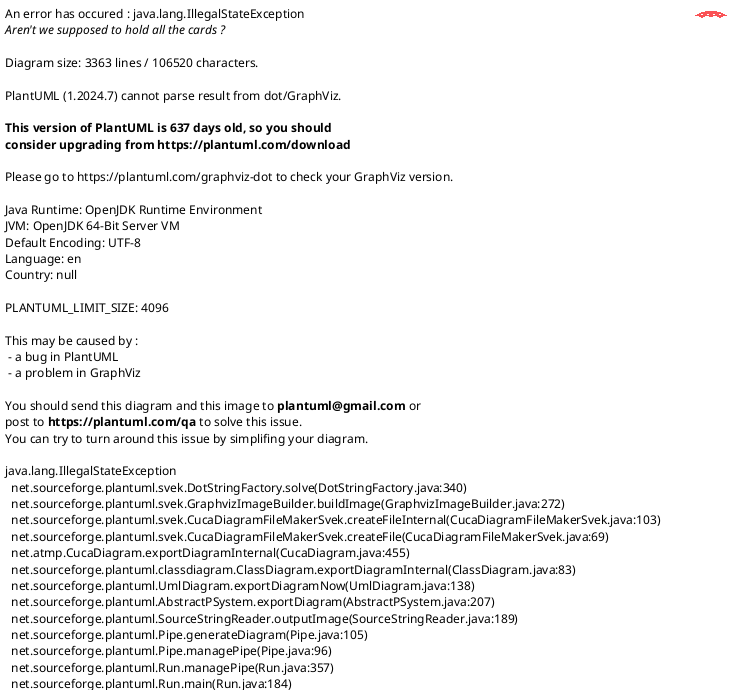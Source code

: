 @startuml





/' Objects '/

namespace RayTracer {
	abstract class ILogger {
		+~ILogger()
		+{abstract} debug(const std::string& message) : void
		+{abstract} error(const std::string& message) : void
		+{abstract} fatal(const std::string& message) : void
		+{abstract} info(const std::string& message) : void
		+{abstract} subscribeCallback(int type, const std::string& name, std::function<void ( const std::string& )> callback) : void
		+{abstract} trace(const std::string& message) : void
		+{abstract} unsubscribeCallback(int type, const std::string& name) : void
		+{abstract} warn(const std::string& message) : void
	}

	class Logger {
		-function<void(const std::string &) : std::map<int , std::map<std::string ,
		+debug(const std::string& message) : void
		+error(const std::string& message) : void
		+fatal(const std::string& message) : void
		+info(const std::string& message) : void
		-print(int levelT, const std::string& level, const std::string& message) : void
		+subscribeCallback(int type, const std::string& name, std::function<void ( const std::string& )> callback) : void
		+trace(const std::string& message) : void
		+unsubscribeCallback(int type, const std::string& name) : void
		+warn(const std::string& message) : void
	}

	class Main {
		+Main(ILogger& logger)
		+~Main()
		-_logger : ILogger&
		-_scene : Scenes::Scene
		-parseCmdArgs(int argc, char** argv) : bool
		+operator()(int argc, char** argv) : int
		-_baseFilePath : std::string
		-_sceneConfFilePath : std::string
		-exportScene(const std::string& baseFilePath) : void
		-help() : void {query}
		-run() : void
	}

	class Main::ArgumentError {
		+ArgumentError(const std::string& message)
		+what() : char* {query}
		-_message : std::string
	}

	class Main::MainError {
		+MainError(const std::string& message)
		+what() : char* {query}
		-_message : std::string
	}

	class Parameters {
		#Parameters()
		+~Parameters()
		+{static} getInstance() : Parameters&
		+getDouble(const std::string& key) : double {query}
		+getInt(const std::string& key) : int {query}
		#{static} _parameters : static std::unique_ptr<Parameters>
		#_valuesDouble : std::map<std::string, double>
		#_valuesInt : std::map<std::string, int>
		#_valuesString : std::map<std::string, std::string>
		+getString(const std::string& key) : std::string& {query}
		#parseCmdArg(const std::string& key, const std::string& value) : void
		+parseCmdArgs(int argc, char** argv) : void
		+set(const std::string& key, int value) : void
		+set(const std::string& key, double value) : void
		+set(const std::string& key, const std::string& value) : void
		+setIfNotExists(const std::string& key, int value) : void
		+setIfNotExists(const std::string& key, double value) : void
		+setIfNotExists(const std::string& key, const std::string& value) : void
	}

	class Parameters::KeyNotFoundError {
		+KeyNotFoundError(const std::string& key)
		+what() : char* {query}
		-_key : std::string
	}

	class Progress {
		+Progress(float max, float threshold, ILogger& logger)
		-_logger : ILogger&
		-_current : double
		-_max : double
		-_nextStep : double
		-_step : double
		+add(float value) : void
	}

	namespace Scenes {
		class ConfigWrapper {
			+ConfigWrapper(ILogger& logger)
			+~ConfigWrapper()
			-_logger : ILogger&
			-_scene : std::shared_ptr<ISetting>
			+getSetting() : std::shared_ptr<ISetting> {query}
			-_config : std::shared_ptr<libconfig::Config>
			+readFile(const std::string& path) : void
			+writeFile(const std::string& path) : void
		}

		class ConfigWrapper::ReadException {
			+ReadException(const std::string& message)
			+what() : char*
			-_message : std::string
		}

		class ConfigWrapper::WriteException {
			+WriteException(const std::string& message)
			+what() : char*
			-_message : std::string
		}

		class Displayable {
			+getAmbientLight() : Entities::ILight& {query}
			+getAmbientLight() : Entities::ILight&
			-_lights : std::vector<std::reference_wrapper<Entities::ILight>>
			+getLightList() : std::vector<std::reference_wrapper<Entities::ILight>>& {query}
			+getLightList() : std::vector<std::reference_wrapper<Entities::ILight>>&
			-_primitives : std::vector<std::reference_wrapper<Entities::IPrimitive>>
			+getPrimitiveList() : std::vector<std::reference_wrapper<Entities::IPrimitive>>& {query}
			+getPrimitiveList() : std::vector<std::reference_wrapper<Entities::IPrimitive>>&
		}

		class Displayable::DisplayableException {
			+DisplayableException(const std::string& key)
			+what() : char*
			-_msg : std::string
		}

		abstract class IConfig {
			+~IConfig()
			+{abstract} getSetting() : std::shared_ptr<ISetting> {query}
			+{abstract} readFile(const std::string& path) : void
			+{abstract} writeFile(const std::string& path) : void
		}

		abstract class IDisplayable {
			+{abstract} getAmbientLight() : Entities::ILight& {query}
			+{abstract} getAmbientLight() : Entities::ILight&
			+{abstract} getLightList() : std::vector<std::reference_wrapper<Entities::ILight>>& {query}
			+{abstract} getLightList() : std::vector<std::reference_wrapper<Entities::ILight>>&
			+{abstract} getPrimitiveList() : std::vector<std::reference_wrapper<Entities::IPrimitive>>& {query}
			+{abstract} getPrimitiveList() : std::vector<std::reference_wrapper<Entities::IPrimitive>>&
		}

		abstract class IDisplayable::IDisplayableException {
			+~IDisplayableException()
			+{abstract} what() : char*
		}

		abstract class ISceneState {
			+{abstract} getState() : int {query}
			+{abstract} changeState(States state) : void
		}

		abstract class ISetting {
			+{abstract} operatorbool() {query}
			+{abstract} operatorconstchar*() {query}
			+{abstract} operatordouble() {query}
			+{abstract} operatorint() {query}
			+{abstract} string() {query}
			+~ISetting()
			+{abstract} getLength() : int {query}
			+{abstract} getConfig() : std::shared_ptr<libconfig::Config> {query}
			+{abstract} getKey() : std::string {query}
			+{abstract} getPath() : std::string {query}
			+{abstract} get(const std::string& key) : std::unique_ptr<ISetting> {query}
			+{abstract} get(int index) : std::unique_ptr<ISetting> {query}
			+{abstract} get() : std::unique_ptr<ISetting> {query}
			+{abstract} getSetting(const std::string& key) : void
			+{abstract} getSetting(int index) : void
			+{abstract} moveTo(const std::string& key) : void
			+{abstract} moveTo(int index) : void
		}

		abstract class ISetting::IParsingException {
			+~IParsingException()
			+{abstract} what() : char*
		}

		abstract class ISetting::ITypeException {
			+~ITypeException()
			+{abstract} what() : char*
		}

		class Scene {
			+Scene(ILogger& logger)
			+~Scene()
			-_displayable : Displayable
			-_logger : ILogger&
			-_state : SceneState
			+getState() : SceneState&
			+getState() : SceneState& {query}
			+isReady() : bool {query}
			-_future : std::future<void>
			-_cameras : std::vector<std::reference_wrapper<Entities::ICamera>>
			+getCameras() : std::vector<std::reference_wrapper<Entities::ICamera>>& {query}
			+getCameras() : std::vector<std::reference_wrapper<Entities::ICamera>>&
			+cancel() : void
			-loadConfig(const ISetting& setting) : void
			+operator()(const ISetting &, const std::string& event) : void
			+renders() : void
			-waitTillCancel() : void
			+wait_end() : void
		}

		class SceneLoader {
			+SceneLoader(const std::string& filePath, ILogger& logger)
			+~SceneLoader()
			-_logger : ILogger&
			-_lastWriteTime : std::filesystem::file_time_type
			-function<void(const ISetting &) : std::map<std::string ,
			-_filePath : std::string
			-_configWrapper : std::unique_ptr<IConfig>
			-_entityLoader : std::unique_ptr<Plugins::Entities::EntityLoader>
			-_filterLoader : std::unique_ptr<Plugins::Filters::FilterLoader>
			-_materialLoader : std::unique_ptr<Plugins::Materials::MaterialLoader>
			+{static} checkGoodFile(const std::string& filePath) : void
			+subscribe(const std::string& event, std::function<void ( const ISetting& )> func) : void
			+update() : void
		}

		class SceneLoader::BadFileError {
			+BadFileError(const std::string& error)
			+what() : char*
			-_error : std::string
		}

		class SceneState {
			+SceneState()
			+getState() : ISceneState::States {query}
			-_state : States
			-mutex : std::mutex
			+changeState(const ISceneState::States& state) : void
		}

		class SettingWrapper {
			+SettingWrapper(const std::shared_ptr<libconfig::Config>& config)
			+SettingWrapper(const ISetting& src)
			+operatorbool() {query}
			+operatorconstchar*() {query}
			+operatordouble() {query}
			+operatorint() {query}
			+string() {query}
			+~SettingWrapper()
			+getLength() : int {query}
			-_setting : libconfig::Setting*
			-_config : std::shared_ptr<libconfig::Config>
			+getConfig() : std::shared_ptr<libconfig::Config> {query}
			+getKey() : std::string {query}
			+getPath() : std::string {query}
			+get(const std::string& key) : std::unique_ptr<ISetting> {query}
			+get(int index) : std::unique_ptr<ISetting> {query}
			+get() : std::unique_ptr<ISetting> {query}
			+getSetting(const std::string& key) : void
			+getSetting(int index) : void
			+moveTo(const std::string& key) : void
			+moveTo(int index) : void
		}

		class SettingWrapper::ParsingException {
			+ParsingException(const std::string& key)
			+what() : char*
			-_msg : std::string
		}

		class SettingWrapper::TypeException {
			+TypeException(const std::string& key)
			+what() : char*
			-_msg : std::string
		}

		enum ISceneState::States {
			CANCELLED
			FINISHED
			RUNNING
		}
	}

	namespace PluginsExt {
		namespace Zebra {
			class ZebraCreator {
				+~ZebraCreator()
				+create(const Scenes::ISetting& config, ILogger& logger) : RayTracer::Entities::IMaterial*
				-_elements : std::vector<ZebraMaterial*>
			}

			class ZebraMaterial {
				+ZebraMaterial(const Scenes::ISetting& config)
				-_ambient : Entities::Transform::Vector3f
				-_diffuse : Entities::Transform::Vector3f
				-_specular : Entities::Transform::Vector3f
				-_impair : Images::Color
				-_pair : Images::Color
				+getColor(const Images::Ray& ray, const Entities::Transform::ITransform& centerObj, const Entities::Transform::Vector3f& intersect, const Scenes::IDisplayable& displayable) : Images::Color {query}
				+redirectionLight(const Images::Ray& ray, const Scenes::IDisplayable& displayable, const Entities::Transform::Vector3f& intersect) : Images::Color {query}
				-_shininess : double
				-_size : double
				+setColor(const Images::Color& color) : void
			}
		}

		namespace Triangle {
			class TriangleCreator {
				+~TriangleCreator()
				+create(const Scenes::ISetting& config, ILogger& logger) : RayTracer::Entities::IEntity*
				-_elements : std::vector<TriangleEntity*>
			}

			class TriangleEntity {
				+TriangleEntity(const Scenes::ISetting& config, ILogger& logger)
				+getTransform() : Entities::Transform::ITransform&
				+getTransform() : Entities::Transform::ITransform& {query}
				-_transform : Entities::Transform::Transform
				-_pointOne : Entities::Transform::Vector3f
				-_pointThree : Entities::Transform::Vector3f
				-_pointTwo : Entities::Transform::Vector3f
				-_logger : ILogger&
				+getColor(const Images::Ray& ray, const Scenes::IDisplayable& displayable, const Entities::Transform::Vector3f& intersect) : Images::Color {query}
				+redirectionLight(const Images::Ray& ray, const Scenes::IDisplayable& displayable, const Entities::Transform::Vector3f& intersect) : Images::Color {query}
				+getType() : Type {query}
				+isCollided(const Entities::Transform::Vector3f& point) : bool {query}
				+isCollided(const Images::Ray& ray) : std::optional<Entities::Transform::Vector3f> {query}
				-_material : std::optional<std::reference_wrapper<Entities::IMaterial>>
			}
		}

		namespace Transparency {
			class TransparencyCreator {
				+~TransparencyCreator()
				+create(const Scenes::ISetting& config, ILogger& logger) : RayTracer::Entities::IMaterial*
				-_elements : std::vector<TransparencyMaterial*>
			}

			class TransparencyMaterial {
				+TransparencyMaterial(const Scenes::ISetting& config)
				-_ambient : Entities::Transform::Vector3f
				-_diffuse : Entities::Transform::Vector3f
				-_specular : Entities::Transform::Vector3f
				-_color : Images::Color
				+getColor(const Images::Ray& ray, const Entities::Transform::ITransform& centerObj, const Entities::Transform::Vector3f& intersect, const Scenes::IDisplayable& displayable) : Images::Color {query}
				-getNextColor(const Images::Ray& ray, const Entities::Transform::Vector3f& intersect, const Scenes::IDisplayable& displayable) : Images::Color {query}
				+redirectionLight(const Images::Ray& ray, const Scenes::IDisplayable& displayable, const Entities::Transform::Vector3f& intersect) : Images::Color {query}
				-_shininess : double
				-_transparency : double
				+setColor(const Images::Color& color) : void
			}
		}

		namespace Torus {
			class TorusCreator {
				+~TorusCreator()
				+create(const Scenes::ISetting& config, ILogger& logger) : RayTracer::Entities::IEntity*
				-_elements : std::vector<TorusEntity*>
			}

			class TorusEntity {
				+TorusEntity(const Scenes::ISetting& config, ILogger& logger)
				+getTransform() : Entities::Transform::ITransform&
				+getTransform() : Entities::Transform::ITransform& {query}
				-_transform : Entities::Transform::Transform
				-_logger : ILogger&
				+getColor(const Images::Ray& ray, const Scenes::IDisplayable& displayable, const Entities::Transform::Vector3f& intersect) : Images::Color {query}
				+redirectionLight(const Images::Ray& ray, const Scenes::IDisplayable& displayable, const Entities::Transform::Vector3f& intersect) : Images::Color {query}
				+getType() : Type {query}
				+isCollided(const Entities::Transform::Vector3f& point) : bool {query}
				-_maxRadius : double
				-_minRadius : double
				+isCollided(const Images::Ray& ray) : std::optional<Entities::Transform::Vector3f> {query}
				-_material : std::optional<std::reference_wrapper<RayTracer::Entities::IMaterial>>
			}
		}

		namespace SpotLight {
			class SpotLightCreator {
				+~SpotLightCreator()
				+create(const Scenes::ISetting& config, ILogger& logger) : RayTracer::Entities::IEntity*
				-_elements : std::vector<SpotLightEntity*>
			}

			class SpotLightEntity {
				+SpotLightEntity(const Scenes::ISetting& config, ILogger& logger)
				+~SpotLightEntity()
				+getTransform() : Entities::Transform::ITransform&
				+getTransform() : Entities::Transform::ITransform& {query}
				-_transform : Entities::Transform::Transform
				-_logger : ILogger&
				-_color : Images::Color
				+getColor(const Entities::Transform::Vector3f& point, const Scenes::IDisplayable& displayable) : Images::Color {query}
				+getColor() : Images::Color& {query}
				+getType() : Type {query}
				+isAmbient() : bool {query}
				-_angle : double
				-_power : double
				-_radius : double
				+getPower() : double {query}
				+setColor(const Images::Color& color) : void
			}
		}

		namespace Sphere {
			class SphereCreator {
				+~SphereCreator()
				+create(const Scenes::ISetting& config, ILogger& logger) : RayTracer::Entities::IEntity*
				-_elements : std::vector<SphereEntity*>
			}

			class SphereEntity {
				+SphereEntity(const Scenes::ISetting& config, ILogger& logger)
				+getTransform() : Entities::Transform::ITransform&
				+getTransform() : Entities::Transform::ITransform& {query}
				-_transform : Entities::Transform::Transform
				-_logger : ILogger&
				+getColor(const Images::Ray& ray, const Scenes::IDisplayable& displayable, const Entities::Transform::Vector3f& intersect) : Images::Color {query}
				+redirectionLight(const Images::Ray& ray, const Scenes::IDisplayable& displayable, const Entities::Transform::Vector3f& intersect) : Images::Color {query}
				+getType() : Type {query}
				+isCollided(const Entities::Transform::Vector3f& point) : bool {query}
				-_radius : double
				+isCollided(const Images::Ray& ray) : std::optional<Entities::Transform::Vector3f> {query}
				-_material : std::optional<std::reference_wrapper<RayTracer::Entities::IMaterial>>
			}
		}

		namespace Refraction {
			class RefractionCreator {
				+~RefractionCreator()
				+create(const Scenes::ISetting& config, ILogger& logger) : RayTracer::Entities::IMaterial*
				-_elements : std::vector<RefractionMaterial*>
			}

			class RefractionMaterial {
				+RefractionMaterial(const Scenes::ISetting& config)
				-_ambient : Entities::Transform::Vector3f
				-_diffuse : Entities::Transform::Vector3f
				-_refraction : Entities::Transform::Vector3f
				-_specular : Entities::Transform::Vector3f
				-_color : Images::Color
				+getColor(const Images::Ray& ray, const Entities::Transform::ITransform& centerObj, const Entities::Transform::Vector3f& intersect, const Scenes::IDisplayable& displayable) : Images::Color {query}
				-getNextColor(const Images::Ray& ray, const Entities::Transform::Vector3f& intersect, const Scenes::IDisplayable& displayable) : Images::Color {query}
				+redirectionLight(const Images::Ray& ray, const Scenes::IDisplayable& displayable, const Entities::Transform::Vector3f& intersect) : Images::Color {query}
				-_shininess : double
				-_transparency : double
				+setColor(const Images::Color& color) : void
			}
		}

		namespace PointLight {
			class PointLightCreator {
				+~PointLightCreator()
				+create(const Scenes::ISetting& config, ILogger& logger) : RayTracer::Entities::IEntity*
				-_elements : std::vector<PointLightEntity*>
			}

			class PointLightEntity {
				+PointLightEntity(const Scenes::ISetting& config, ILogger& logger)
				+~PointLightEntity()
				+getTransform() : Entities::Transform::ITransform&
				+getTransform() : Entities::Transform::ITransform& {query}
				-_transform : Entities::Transform::Transform
				-_logger : ILogger&
				-_color : Images::Color
				+getColor(const Entities::Transform::Vector3f& point, const Scenes::IDisplayable& displayable) : Images::Color {query}
				+getColor() : Images::Color& {query}
				+getType() : Type {query}
				+isAmbient() : bool {query}
				-_power : double
				-_radius : double
				+getPower() : double {query}
				+setColor(const Images::Color& color) : void
			}
		}

		namespace Plane {
			class PlaneCreator {
				+~PlaneCreator()
				+create(const Scenes::ISetting& config, ILogger& logger) : RayTracer::Entities::IEntity*
				-_elements : std::vector<PlaneEntity*>
			}

			class PlaneEntity {
				+PlaneEntity(const Scenes::ISetting& config, ILogger& logger)
				+getTransform() : Entities::Transform::ITransform&
				+getTransform() : Entities::Transform::ITransform& {query}
				-_transform : Entities::Transform::Transform
				-_logger : ILogger&
				+getColor(const Images::Ray& ray, const Scenes::IDisplayable& displayable, const Entities::Transform::Vector3f& intersect) : Images::Color {query}
				+redirectionLight(const Images::Ray& ray, const Scenes::IDisplayable& displayable, const Entities::Transform::Vector3f& intersect) : Images::Color {query}
				+getType() : Type {query}
				+isCollided(const Entities::Transform::Vector3f& point) : bool {query}
				+isCollided(const Images::Ray& ray) : std::optional<Entities::Transform::Vector3f> {query}
				-_material : std::optional<std::reference_wrapper<RayTracer::Entities::IMaterial>>
			}
		}

		namespace PlainMaterial {
			class PlainMaterial {
				+PlainMaterial(const Scenes::ISetting& config)
				-_ambient : Entities::Transform::Vector3f
				-_diffuse : Entities::Transform::Vector3f
				-_specular : Entities::Transform::Vector3f
				-_color : Images::Color
				+getColor(const Images::Ray& ray, const Entities::Transform::ITransform& centerObj, const Entities::Transform::Vector3f& intersect, const Scenes::IDisplayable& displayable) : Images::Color {query}
				+redirectionLight(const Images::Ray& ray, const Scenes::IDisplayable& displayable, const Entities::Transform::Vector3f& intersect) : Images::Color {query}
				+round(const Images::Color& color) : Images::Color {query}
				-_shininess : double
				+setColor(const Images::Color& color) : void
			}

			class PlainMaterialCreator {
				+~PlainMaterialCreator()
				+create(const Scenes::ISetting& config, ILogger& logger) : RayTracer::Entities::IMaterial*
				-_elements : std::vector<PlainMaterial*>
			}
		}

		namespace LimitedPlane {
			class LimitedPlaneCreator {
				+~LimitedPlaneCreator()
				+create(const Scenes::ISetting& config, ILogger& logger) : RayTracer::Entities::IEntity*
				-_elements : std::vector<LimitedPlaneEntity*>
			}

			class LimitedPlaneEntity {
				+LimitedPlaneEntity(const Scenes::ISetting& config, ILogger& logger)
				+getTransform() : Entities::Transform::ITransform&
				+getTransform() : Entities::Transform::ITransform& {query}
				-_transform : Entities::Transform::Transform
				-_logger : ILogger&
				+getColor(const Images::Ray& ray, const Scenes::IDisplayable& displayable, const Entities::Transform::Vector3f& intersect) : Images::Color {query}
				+redirectionLight(const Images::Ray& ray, const Scenes::IDisplayable& displayable, const Entities::Transform::Vector3f& intersect) : Images::Color {query}
				-_size : RayTracer::Entities::Transform::Vector2i
				+getType() : Type {query}
				+isCollided(const Entities::Transform::Vector3f& point) : bool {query}
				+isCollided(const Images::Ray& ray) : std::optional<Entities::Transform::Vector3f> {query}
				-_material : std::optional<std::reference_wrapper<Entities::IMaterial>>
			}
		}

		namespace LimitedCylinder {
			class LimitedCylinderCreator {
				+~LimitedCylinderCreator()
				+create(const Scenes::ISetting& config, ILogger& logger) : RayTracer::Entities::IEntity*
				-_elements : std::vector<LimitedCylinderEntity*>
			}

			class LimitedCylinderEntity {
				+LimitedCylinderEntity(const Scenes::ISetting& config, ILogger& logger)
				+getTransform() : Entities::Transform::ITransform&
				+getTransform() : Entities::Transform::ITransform& {query}
				-_transform : Entities::Transform::Transform
				-_direction : Entities::Transform::Vector3f
				-_logger : ILogger&
				+getColor(const Images::Ray& ray, const Scenes::IDisplayable& displayable, const Entities::Transform::Vector3f& intersect) : Images::Color {query}
				+redirectionLight(const Images::Ray& ray, const Scenes::IDisplayable& displayable, const Entities::Transform::Vector3f& intersect) : Images::Color {query}
				+getType() : Type {query}
				+isCollided(const Entities::Transform::Vector3f& point) : bool {query}
				-_height : double
				-_radius : double
				+isCollided(const Images::Ray& ray) : std::optional<Entities::Transform::Vector3f> {query}
				-_material : std::optional<std::reference_wrapper<RayTracer::Entities::IMaterial>>
			}
		}

		namespace LimitedCone {
			class LimitedConeCreator {
				+~LimitedConeCreator()
				+create(const Scenes::ISetting& config, ILogger& logger) : RayTracer::Entities::IEntity*
				-_elements : std::vector<LimitedConeEntity*>
			}

			class LimitedConeEntity {
				+LimitedConeEntity(const Scenes::ISetting& config, ILogger& logger)
				+getTransform() : Entities::Transform::ITransform&
				+getTransform() : Entities::Transform::ITransform& {query}
				-_transform : Entities::Transform::Transform
				-_logger : ILogger&
				+getColor(const Images::Ray& ray, const Scenes::IDisplayable& displayable, const Entities::Transform::Vector3f& intersect) : Images::Color {query}
				+redirectionLight(const Images::Ray& ray, const Scenes::IDisplayable& displayable, const Entities::Transform::Vector3f& intersect) : Images::Color {query}
				+getType() : Type {query}
				+isCollided(const Entities::Transform::Vector3f& point) : bool {query}
				-_angle : double
				-_height : double
				+isCollided(const Images::Ray& ray) : std::optional<Entities::Transform::Vector3f> {query}
				-_material : std::optional<std::reference_wrapper<RayTracer::Entities::IMaterial>>
			}
		}

		namespace Disk {
			class DiskCreator {
				+~DiskCreator()
				+create(const Scenes::ISetting& config, ILogger& logger) : RayTracer::Entities::IEntity*
				-_elements : std::vector<DiskEntity*>
			}

			class DiskEntity {
				+DiskEntity(const Scenes::ISetting& config, ILogger& logger)
				+getTransform() : Entities::Transform::ITransform&
				+getTransform() : Entities::Transform::ITransform& {query}
				-_transform : Entities::Transform::Transform
				-_logger : ILogger&
				+getColor(const Images::Ray& ray, const Scenes::IDisplayable& displayable, const Entities::Transform::Vector3f& intersect) : Images::Color {query}
				+redirectionLight(const Images::Ray& ray, const Scenes::IDisplayable& displayable, const Entities::Transform::Vector3f& intersect) : Images::Color {query}
				+getType() : Type {query}
				+isCollided(const Entities::Transform::Vector3f& point) : bool {query}
				-_radius : double
				+isCollided(const Images::Ray& ray) : std::optional<Entities::Transform::Vector3f> {query}
				-_material : std::optional<std::reference_wrapper<Entities::IMaterial>>
			}
		}

		namespace Cylinder {
			class CylinderCreator {
				+~CylinderCreator()
				+create(const Scenes::ISetting& config, ILogger& logger) : RayTracer::Entities::IEntity*
				-_elements : std::vector<CylinderEntity*>
			}

			class CylinderEntity {
				+CylinderEntity(const Scenes::ISetting& config, ILogger& logger)
				+getTransform() : Entities::Transform::ITransform&
				+getTransform() : Entities::Transform::ITransform& {query}
				-_transform : Entities::Transform::Transform
				-_direction : Entities::Transform::Vector3f
				-_logger : ILogger&
				+getColor(const Images::Ray& ray, const Scenes::IDisplayable& displayable, const Entities::Transform::Vector3f& intersect) : Images::Color {query}
				+redirectionLight(const Images::Ray& ray, const Scenes::IDisplayable& displayable, const Entities::Transform::Vector3f& intersect) : Images::Color {query}
				+getType() : Type {query}
				+isCollided(const Entities::Transform::Vector3f& point) : bool {query}
				-_radius : double
				+isCollided(const Images::Ray& ray) : std::optional<Entities::Transform::Vector3f> {query}
				-_material : std::optional<std::reference_wrapper<RayTracer::Entities::IMaterial>>
			}
		}

		namespace Cone {
			class ConeCreator {
				+~ConeCreator()
				+create(const Scenes::ISetting& config, ILogger& logger) : RayTracer::Entities::IEntity*
				-_elements : std::vector<ConeEntity*>
			}

			class ConeEntity {
				+ConeEntity(const Scenes::ISetting& config, ILogger& logger)
				+getTransform() : Entities::Transform::ITransform&
				+getTransform() : Entities::Transform::ITransform& {query}
				-_transform : Entities::Transform::Transform
				-_logger : ILogger&
				+getColor(const Images::Ray& ray, const Scenes::IDisplayable& displayable, const Entities::Transform::Vector3f& intersect) : Images::Color {query}
				+redirectionLight(const Images::Ray& ray, const Scenes::IDisplayable& displayable, const Entities::Transform::Vector3f& intersect) : Images::Color {query}
				+getType() : Type {query}
				+isCollided(const Entities::Transform::Vector3f& point) : bool {query}
				-_angle : double
				+isCollided(const Images::Ray& ray) : std::optional<Entities::Transform::Vector3f> {query}
				-_material : std::optional<std::reference_wrapper<RayTracer::Entities::IMaterial>>
			}
		}

		namespace ChessBoard {
			class ChessBoardCreator {
				+~ChessBoardCreator()
				+create(const Scenes::ISetting& config, ILogger& logger) : RayTracer::Entities::IMaterial*
				-_elements : std::vector<ChessBoardMaterial*>
			}

			class ChessBoardMaterial {
				+ChessBoardMaterial(const Scenes::ISetting& config)
				-_ambient : Entities::Transform::Vector3f
				-_diffuse : Entities::Transform::Vector3f
				-_specular : Entities::Transform::Vector3f
				-_impair : Images::Color
				-_pair : Images::Color
				+getColor(const Images::Ray& ray, const Entities::Transform::ITransform& centerObj, const Entities::Transform::Vector3f& intersect, const Scenes::IDisplayable& displayable) : Images::Color {query}
				+redirectionLight(const Images::Ray& ray, const Scenes::IDisplayable& displayable, const Entities::Transform::Vector3f& intersect) : Images::Color {query}
				-_shininess : double
				-_size : double
				+setColor(const Images::Color& color) : void
			}
		}

		namespace Camera {
			class CameraCreator {
				+~CameraCreator()
				+create(const Scenes::ISetting& config, ILogger& logger) : RayTracer::Entities::IEntity*
				-_elements : std::vector<CameraEntity*>
			}

			class CameraEntity {
				+CameraEntity(const Scenes::ISetting& config, ILogger& logger)
				+~CameraEntity()
				+getTransform() : Entities::Transform::ITransform&
				+getTransform() : Entities::Transform::ITransform& {query}
				-_transform : Entities::Transform::Transform
				-_size : Entities::Transform::Vector2i
				+getSize() : Entities::Transform::Vector2i& {query}
				-_logger : ILogger&
				-_image : Images::Image
				+getImage() : Images::Image& {query}
				+render(const Scenes::IDisplayable& displayable, const Scenes::ISceneState& state) : Images::Image&
				+getType() : Type {query}
				-_focal : double
				+getFocal() : double {query}
				-_maxThread : int
				-_filters : std::list<std::reference_wrapper<Filters::IFilter>>
				+getFilters() : std::list<std::reference_wrapper<Filters::IFilter>>&
				+getCluster() : std::size_t {query}
				+setCluster(std::size_t cluster) : void
				+setFocal(double value) : void
				+setSize(const Entities::Transform::Vector2i& vector) : void
			}

			namespace FullCustom {
				class CameraCustomCreator {
					+~CameraCustomCreator()
					+create(const Scenes::ISetting& config, ILogger& logger) : RayTracer::Entities::IEntity*
					-_elements : std::vector<CameraCustomEntity*>
				}

				class CameraCustomEntity {
					+CameraCustomEntity(const Scenes::ISetting& config, ILogger& logger)
					+~CameraCustomEntity()
					+getTransform() : Entities::Transform::ITransform&
					+getTransform() : Entities::Transform::ITransform& {query}
					-_positionCamera : Entities::Transform::Transform
					-_screenSize : Entities::Transform::Vector2i
					+getSize() : Entities::Transform::Vector2i& {query}
					-_logger : ILogger&
					+getImage() : Images::Image& {query}
					+render(const Scenes::IDisplayable& displayable, const Scenes::ISceneState& state) : Images::Image&
					+getType() : Type {query}
					-_fov : double
					+getFocal() : double {query}
					-_maxThread : int
					-_filters : std::list<std::reference_wrapper<Filters::IFilter>>
					+getFilters() : std::list<std::reference_wrapper<Filters::IFilter>>&
					-_image : std::optional<Images::Image>
					+getCluster() : std::size_t {query}
					+setCluster(std::size_t cluster) : void
					+setFocal(double value) : void
					+setSize(const Entities::Transform::Vector2i& vector) : void
				}

				class CustomRayIterator {
					+CustomRayIterator(const Entities::Transform::Vector3f& cameraPos, const Entities::Transform::Vector2i& screenSize, const Entities::Transform::Vector3f& fov, std::size_t unit)
					-_screenSize : Entities::Transform::Vector2i
					-_cameraPos : Entities::Transform::Vector3f
					-_fov : Entities::Transform::Vector3f
					-_fovXYZ : Entities::Transform::Vector3f
					+begin() : std::unique_ptr<Images::IRayIterator::IIterator> {query}
					+end() : std::unique_ptr<Images::IRayIterator::IIterator> {query}
				}

				class CustomRayIterator::Iterator {
					+Iterator(const Entities::Transform::Vector3f& cameraPos, const Entities::Transform::Vector2i& screenSize, const Entities::Transform::Vector3f& fovXYZ, const Entities::Transform::Vector3f& fov, std::size_t x, std::size_t y)
					+operator=(const CustomRayIterator::Iterator& other) : CustomRayIterator :: Iterator&
					-_screenSize : Entities::Transform::Vector2i
					-_cameraPos : Entities::Transform::Vector3f
					-_fov : Entities::Transform::Vector3f
					-_fovXYZ : Entities::Transform::Vector3f
					-_normal : Entities::Transform::Vector3f
					+operator++() : IIterator&
					+operator*() : Images :: Ray&
					-_ray : Images::Ray
					+operator!=(const Images::IRayIterator::IIterator& other) : bool {query}
					+operator==(const Images::IRayIterator::IIterator& other) : bool {query}
					-_x : std::size_t
					-_y : std::size_t
					+toString() : std::string {query}
				}
			}

			namespace Clustered {
				class CameraClusterCreator {
					+~CameraClusterCreator()
					+create(const Scenes::ISetting& config, ILogger& logger) : RayTracer::Entities::IEntity*
					-_elements : std::vector<CameraClusterEntity*>
				}

				class CameraClusterEntity {
					+CameraClusterEntity(const Scenes::ISetting& config, ILogger& logger)
					+~CameraClusterEntity()
					+getTransform() : Entities::Transform::ITransform&
					+getTransform() : Entities::Transform::ITransform& {query}
					-_screen : Entities::Transform::Transform
					-_screenSize : Entities::Transform::Vector2i
					+getSize() : Entities::Transform::Vector2i& {query}
					-_logger : ILogger&
					+getImage() : Images::Image& {query}
					+render(const Scenes::IDisplayable& displayable, const Scenes::ISceneState& state) : Images::Image&
					+getType() : Type {query}
					-_fov : double
					+getFocal() : double {query}
					-_cluster : int
					-_maxThread : int
					-_filters : std::list<std::reference_wrapper<Filters::IFilter>>
					+getFilters() : std::list<std::reference_wrapper<Filters::IFilter>>&
					-_image : std::optional<Images::Image>
					+getCluster() : std::size_t {query}
					+setCluster(std::size_t cluster) : void
					+setFocal(double value) : void
					+setSize(const Entities::Transform::Vector2i& vector) : void
				}

				class ClusterRayIterator {
					+ClusterRayIterator(const Entities::Transform::Vector3f& cameraPos, const Entities::Transform::Vector3f& screenPosCenter, const Entities::Transform::Vector2i& screenSize, std::size_t unit)
					-_screenSize : Entities::Transform::Vector2i
					-_cameraPos : Entities::Transform::Vector3f
					-_screenPosCenter : Entities::Transform::Vector3f
					-_screenPosTopLeft : Entities::Transform::Vector3f
					-_unit : std::size_t
					+begin() : std::unique_ptr<Images::IRayIterator::IIterator> {query}
					+end() : std::unique_ptr<Images::IRayIterator::IIterator> {query}
				}

				class ClusterRayIterator::Iterator {
					+Iterator(const Entities::Transform::Vector3f& cameraPos, const Entities::Transform::Vector2i& screenSize, const Entities::Transform::Vector3f& screenPosCenter, std::size_t x, std::size_t y, std::size_t cluster)
					+operator=(const ClusterRayIterator::Iterator& other) : ClusterRayIterator :: Iterator&
					-_screenSize : Entities::Transform::Vector2i
					-_cameraPos : Entities::Transform::Vector3f
					-_screenPosTopLeft : Entities::Transform::Vector3f
					+operator++() : IIterator&
					+operator*() : Images :: Ray&
					-_ray : Images::Ray
					+operator!=(const Images::IRayIterator::IIterator& other) : bool {query}
					+operator==(const Images::IRayIterator::IIterator& other) : bool {query}
					-_cluster : std::size_t
					-_x : std::size_t
					-_y : std::size_t
					+toString() : std::string {query}
				}
			}
		}

		namespace BlackAndWhite {
			class BlackAndWhiteCreator {
				+~BlackAndWhiteCreator()
				+create(const Scenes::ISetting& config, ILogger& logger) : Filters::IFilter*
				-_elements : std::vector<BlackAndWhiteFilter*>
			}

			class BlackAndWhiteFilter {
				+BlackAndWhiteFilter(const Scenes::ISetting& config, ILogger& logger)
				-_logger : ILogger&
				-{static} getColorsMean(const Images::Color& color, const std::string& method) : Images::Color
				-_maxThread : int
				-_method : std::string
				-_futures : std::vector<std::future<void>>
				+apply(Images::Image& image) : void
				-waitAllFinisehd() : void
				-waitOnePlace() : void
			}
		}

		namespace AntiAliasing {
			namespace SSAAx4 {
				class SSAAx4Creator {
					+~SSAAx4Creator()
					+create(const Scenes::ISetting& config, ILogger& logger) : Filters::IFilter*
					-_elements : std::vector<SSAAx4Filter*>
				}

				class SSAAx4Filter {
					+SSAAx4Filter(const Scenes::ISetting& config, ILogger& logger)
					-_logger : ILogger&
					-{static} getColorsMean(const std::vector<Images::Color>& colors) : Images::Color
					-_maxThread : int
					-_futures : std::vector<std::future<void>>
					+apply(Images::Image& image) : void
					-waitAllFinisehd() : void
					-waitOnePlace() : void
				}
			}
		}

		namespace AmbientLight {
			class AmbientLightCreator {
				+~AmbientLightCreator()
				+create(const Scenes::ISetting& config, ILogger& logger) : RayTracer::Entities::IEntity*
				-_elements : std::vector<AmbientLightEntity*>
			}

			class AmbientLightEntity {
				+AmbientLightEntity(const Scenes::ISetting& config, ILogger& logger)
				+~AmbientLightEntity()
				+getTransform() : Entities::Transform::ITransform&
				+getTransform() : Entities::Transform::ITransform& {query}
				-_transform : Entities::Transform::Transform
				-_logger : ILogger&
				-_color : Images::Color
				+getColor(const Entities::Transform::Vector3f& point, const Scenes::IDisplayable& displayable) : Images::Color {query}
				+getColor() : Images::Color& {query}
				+getType() : Type {query}
				+isAmbient() : bool {query}
				-_power : double
				+getPower() : double {query}
				+setColor(const Images::Color& color) : void
			}
		}
	}

	namespace Plugins {
		class PluginHandler <template<typename Interface, typename Creator>> {
			+PluginHandler(const std::string& filePath)
			+~PluginHandler()
			#_creator : Creator*
			+get(const RayTracer::Scenes::ISetting& setting, ILogger& logger) : Interface&
			#getResult(const std::string& name, Args&& ... __args) : T
			#_filePath : std::string
			#_elements : std::vector<Interface*>
			#_handler : void*
		}

		class PluginLoader <template<typename Handler, typename Interface, typename Factory>> {
			+PluginLoader(const std::string& directory)
			#_directory : std::string
			+load() : void
		}

		namespace Materials {
			abstract class IMaterialCreator {
				+~IMaterialCreator()
				+{abstract} create(const Scenes::ISetting& setting, ILogger& logger) : RayTracer::Entities::IMaterial*
			}

			class MaterialHandler {
				+MaterialHandler(const std::string& filePath)
				-_handler : PluginHandler<RayTracer::Entities::IMaterial, IMaterialCreator>
				+get(const RayTracer::Scenes::ISetting& setting, ILogger& logger) : RayTracer::Entities::IMaterial&
			}

			class MaterialLoader {
				+MaterialLoader(const std::string& directory)
				-_directory : std::string
				+loadMaterials() : void
			}
		}

		namespace Filters {
			class FilterHandler {
				+FilterHandler(const std::string& filePath)
				-_handler : PluginHandler<RayTracer::Filters::IFilter, IFilterCreator>
				+get(const RayTracer::Scenes::ISetting& setting, ILogger& logger) : RayTracer::Filters::IFilter&
			}

			class FilterLoader {
				+FilterLoader(const std::string& directory)
				+loadFilters() : void
			}

			abstract class IFilterCreator {
				+~IFilterCreator()
				+{abstract} create(const Scenes::ISetting& setting, ILogger& logger) : RayTracer::Filters::IFilter*
			}
		}

		namespace Entities {
			class EntityHandler {
				+EntityHandler(const std::string& filePath)
				-_handler : PluginHandler<RayTracer::Entities::IEntity, IEntityCreator>
				+get(const RayTracer::Scenes::ISetting& setting, ILogger& logger) : RayTracer::Entities::IEntity&
			}

			class EntityLoader {
				+EntityLoader(const std::string& directory)
				-_directory : std::string
				+loadEntities() : void
			}

			abstract class IEntityCreator {
				+~IEntityCreator()
				+{abstract} create(const Scenes::ISetting& setting, ILogger& logger) : RayTracer::Entities::IEntity*
			}
		}
	}

	namespace Images {
		class Color {
			+Color(const Color& color)
			+Color(double r, double g, double b, double a)
			+Color(const Scenes::ISetting& setting)
			+~Color()
			+operator*(const Color& other) : Color {query}
			+operator+(const Color& other) : Color {query}
			+operator-(const Color& other) : Color {query}
			+operator/(const Color& other) : Color {query}
			+operator=(const Color& other) : Color&
			-_a : double
			-_b : double
			-_g : double
			-_r : double
			+operator[](Types type) : double& {query}
			+operator[](Types type) : double&
			+toSfColor() : sf::Color {query}
			-_mutex : std::mutex
			+applyAlpha(const Color& background) : void
			+applyDistance(double distance, double maxDistance) : void
			+mergeColor(const Color& other) : void
			+set(Types type, double value) : void
		}

		abstract class IRayIterator {
			+~IRayIterator()
			+{abstract} begin() : std::unique_ptr<IRayIterator::IIterator> {query}
			+{abstract} end() : std::unique_ptr<IRayIterator::IIterator> {query}
		}

		abstract class IRayIterator::IIterator {
			+~IIterator()
			+{abstract} operator++() : IIterator&
			+{abstract} operator*() : Ray&
			+{abstract} operator!=(const IRayIterator::IIterator& other) : bool {query}
			+{abstract} operator==(const IRayIterator::IIterator& other) : bool {query}
			+{abstract} toString() : std::string {query}
		}

		class Image {
			+Image(const Entities::Transform::Vector2i& size)
			-_size : Entities::Transform::Vector2i
			+getSize() : Entities::Transform::Vector2i& {query}
			+operator[](std::size_t y) : PixelLine {query}
			+operator[](std::size_t y) : PixelLine
			-_pixels : std::vector<Color>
			+getPixelsList() : std::vector<Color>& {query}
			+convertToPPM(const std::string& filePath) : void {query}
		}

		class Image::PixelLine {
			+PixelLine(const Entities::Transform::Vector2i& size, const std::size_t& y, std::vector<Color>& pixels)
			+PixelLine(const Entities::Transform::Vector2i& size, const std::size_t& y, const std::vector<Color>& pixels)
			+operator[](std::size_t x) : Color& {query}
			+operator[](std::size_t x) : Color&
			-_size : const Entities::Transform::Vector2i&
			-_y : const std::size_t
			-_pixelsConst : const std::vector<Color>&
			-_colors : std::vector<Color>
			-_pixels : std::vector<Color>&
		}

		class ImagePipeLine {
			+ImagePipeLine(Image& image, const Scenes::IDisplayable& displayable, const Scenes::ISceneState& state, const IRayIterator& rayIterrator)
			+~ImagePipeLine()
			-_image : Image&
			-_rayIterrator : const IRayIterator&
			-_displayable : const Scenes::IDisplayable&
			-_state : const Scenes::ISceneState&
			+apply(Filters::IFilter& filter) : void
			+generate(ILogger& logger, std::size_t maxThread, std::size_t cluster) : void
		}

		class PixelThread {
			+PixelThread(const Scenes::IDisplayable& displayable, std::vector<std::reference_wrapper<Color>> colors, const Images::Ray& ray)
			+~PixelThread()
			-_ray : Images::Ray
			-_displayable : const Scenes::IDisplayable&
			-_colors : std::vector<std::reference_wrapper<Color>>
			+operator()() : void
		}

		class Ray {
			+Ray(const Entities::Transform::Vector3f& startCamera, const Entities::Transform::Vector3f& screenPos)
			-_normal : Entities::Transform::Vector3f
			-_origin : Entities::Transform::Vector3f
			-_step : Entities::Transform::Vector3f
			+getDirection() : Entities::Transform::Vector3f& {query}
			+getOrigin() : Entities::Transform::Vector3f& {query}
			+getStep() : Entities::Transform::Vector3f& {query}
			+operator++() : Ray&
			+operator--() : Ray&
			+operator+=(double t) : void
			+operator-=(double t) : void
		}

		class RayIterrator {
			+RayIterrator(const Entities::ICamera& camera)
			-_pov : Entities::Transform::Vector3f
			-_afterLast : Ray
			-_beforeFirst : Ray
			-_camera : const Entities::ICamera&
			-_cluster : std::size_t
			+begin() : std::unique_ptr<IRayIterator::IIterator> {query}
			+end() : std::unique_ptr<IRayIterator::IIterator> {query}
		}

		class RayIterrator::Iterrator {
			+Iterrator(const Ray& last, const Entities::Transform::Vector2i& size, const Entities::Transform::Vector3f& screenPos, const Entities::Transform::Vector3f& pov)
			+operator++() : IIterator&
			-_ray : Ray
			+operator*() : Ray&
			+operator=(const RayIterrator::Iterrator& other) : RayIterrator :: Iterrator&
			+operator!=(const IRayIterator::IIterator& other) : bool {query}
			+operator==(const IRayIterator::IIterator& other) : bool {query}
			-_size : const Entities::Transform::Vector2i
			-_pov : const Entities::Transform::Vector3f
			-_screenPos : const Entities::Transform::Vector3f
			-_last : const Ray
			-_cluster : std::size_t
			+toString() : std::string {query}
		}

		enum Color::Types {
			ALPHA
			BLUE
			GREEN
			RED
		}
	}

	namespace Filters {
		abstract class IFilter {
			+~IFilter()
			+{abstract} apply(Images::Image& image) : void
		}
	}

	namespace Factories {
		class EntityFactory {
			#EntityFactory()
			+~EntityFactory()
			+get(const std::string& name, const Scenes::ISetting& setting, ILogger& logger) : Entities::IEntity&
			+{static} getInstance() : EntityFactory&
			#{static} getFactory() : TFactory<Plugins::Entities::EntityHandler , Entities::IEntity>&
			#{static} _factory : static std::unique_ptr<EntityFactory>
			+add(const std::string& name, std::unique_ptr<Plugins::Entities::EntityHandler> handler) : void
			+clearAll() : void
		}

		class FilterFactory {
			#FilterFactory()
			+~FilterFactory()
			+{static} getInstance() : FilterFactory&
			+get(const std::string& name, const Scenes::ISetting& setting, ILogger& logger) : Filters::IFilter&
			#{static} getFactory() : TFactory<Plugins::Filters::FilterHandler , Filters::IFilter>&
			#{static} _factory : static std::unique_ptr<FilterFactory>
			+add(const std::string& name, std::unique_ptr<Plugins::Filters::FilterHandler> handler) : void
			+clearAll() : void
		}

		abstract class IEntityFactory {
			+~IEntityFactory()
			+{abstract} get(const std::string& name, const Scenes::ISetting& setting, ILogger& logger) : Entities::IEntity&
		}

		abstract class IFilterFactory {
			+~IFilterFactory()
			+{abstract} get(const std::string& name, const Scenes::ISetting& setting, ILogger& logger) : Filters::IFilter&
		}

		abstract class IMaterialFactory {
			+~IMaterialFactory()
			+{abstract} get(const std::string& name, const Scenes::ISetting& setting, ILogger& logger) : Entities::IMaterial&
		}

		class MaterialFactory {
			#MaterialFactory()
			+~MaterialFactory()
			+get(const std::string& name, const Scenes::ISetting& setting, ILogger& logger) : Entities::IMaterial&
			+{static} getInstance() : MaterialFactory&
			#{static} getFactory() : TFactory<Plugins::Materials::MaterialHandler , Entities::IMaterial>&
			#{static} _factory : static std::unique_ptr<MaterialFactory>
			+add(const std::string& name, std::unique_ptr<Plugins::Materials::MaterialHandler> handler) : void
			+clearAll() : void
		}

		class TFactory <template<typename Handler, typename Interface>> {
			#TFactory()
			+~TFactory()
			+get(const std::string& name, const Scenes::ISetting& setting, ILogger& logger) : Interface&
			+{static} getFactory() : TFactory<Handler , Interface>&
			#{static} _factory : static std::unique_ptr<TFactory<Handler, Interface>>
			#_stock : std::map<std::string, std::unique_ptr<Handler>>
			+add(const std::string& name, std::unique_ptr<Handler> handler) : void
			+clearAll() : void
		}
	}

	namespace Entities {
		abstract class ICamera {
			+~ICamera()
			+{abstract} getImage() : Images::Image& {query}
			+{abstract} render(const Scenes::IDisplayable& displayable, const Scenes::ISceneState& state) : Images::Image&
			+{abstract} getSize() : Transform::Vector2i& {query}
			+{abstract} getFocal() : double {query}
			+{abstract} getFilters() : std::list<std::reference_wrapper<Filters::IFilter>>&
			+{abstract} getCluster() : std::size_t {query}
			+{abstract} setCluster(std::size_t cluster) : void
			+{abstract} setFocal(double value) : void
			+{abstract} setSize(const Transform::Vector2i& vector) : void
		}

		abstract class IEntity {
			+~IEntity()
			+{abstract} getTransform() : Transform::ITransform&
			+{abstract} getTransform() : Transform::ITransform& {query}
			+{abstract} getType() : int {query}
		}

		abstract class ILight {
			+~ILight()
			+{abstract} getColor(const Transform::Vector3f& point, const Scenes::IDisplayable& displayable) : Images::Color {query}
			+{abstract} getColor() : Images::Color& {query}
			+{abstract} isAmbient() : bool {query}
			+{abstract} getPower() : double {query}
			+{abstract} setColor(const Images::Color& color) : void
		}

		abstract class IMaterial {
			+~IMaterial()
			+{abstract} getColor(const Images::Ray& ray, const Transform::ITransform& centerObj, const Transform::Vector3f& intersect, const Scenes::IDisplayable& displayable) : Images::Color {query}
			+{abstract} redirectionLight(const Images::Ray& ray, const Scenes::IDisplayable& displayable, const Transform::Vector3f& intersect) : Images::Color {query}
			+{abstract} setColor(const Images::Color& color) : void
		}

		abstract class IPrimitive {
			+~IPrimitive()
			+{abstract} getColor(const Images::Ray& ray, const Scenes::IDisplayable& displayable, const Transform::Vector3f& intersect) : Images::Color {query}
			+{abstract} redirectionLight(const Images::Ray& ray, const Scenes::IDisplayable& displayable, const Transform::Vector3f& intersect) : Images::Color {query}
			+{abstract} isCollided(const Transform::Vector3f& point) : bool {query}
			+{abstract} isCollided(const Images::Ray& ray) : std::optional<Transform::Vector3f> {query}
		}

		enum IEntity::Type {
			Camera
			Light
			Primitive
		}

		namespace Transform {
			abstract class ITransform {
				+~ITransform()
				+{abstract} operator=(const ITransform& other) : ITransform&
				+{abstract} getPosition() : Vector3f& {query}
				+{abstract} getRotation() : Vector3f& {query}
				+{abstract} getScale() : Vector3f& {query}
				+{abstract} setPosition(const Vector3f& position) : void
				+{abstract} setRotation(const Vector3f& rotation) : void
				+{abstract} setScale(const Vector3f& scale) : void
			}

			class Transform {
				+Transform(const Scenes::ISetting& setting)
				+operator=(const ITransform& other) : ITransform&
				-_position : Vector3f
				-_rotation : Vector3f
				-_scale : Vector3f
				+getPosition() : Vector3f& {query}
				+getRotation() : Vector3f& {query}
				+getScale() : Vector3f& {query}
				+setPosition(const Vector3f& position) : void
				+setRotation(const Vector3f& rotation) : void
				+setScale(const Vector3f& scale) : void
			}

			class Vector2i {
				+Vector2i()
				+Vector2i(const Scenes::ISetting& config)
				+Vector2i(const Vector2i& vector)
				+Vector2i(int width, int height)
				+~Vector2i()
				+operator*(const Vector2i& other) : Vector2i {query}
				+operator+(const Vector2i& other) : Vector2i {query}
				+operator-(const Vector2i& other) : Vector2i {query}
				+operator/(const Vector2i& other) : Vector2i {query}
				+operator=(const Vector2i& other) : Vector2i&
				-_x : int
				-_y : int
				+getX() : int {query}
				+getY() : int {query}
			}

			class Vector3f {
				+Vector3f()
				+Vector3f(const Vector3f& vector3f)
				+Vector3f(double x, double y, double z)
				+Vector3f(const Scenes::ISetting& setting)
				+~Vector3f()
				+getCrossed(const Vector3f& other) : Vector3f {query}
				+getNormalized() : Vector3f {query}
				+operator*(const Vector3f& other) : Vector3f {query}
				+operator+(const Vector3f& other) : Vector3f {query}
				+operator-(const Vector3f& other) : Vector3f {query}
				+operator/(const Vector3f& other) : Vector3f {query}
				+rotateVector(const Vector3f& direction, const Vector3f& rotation) : Vector3f {query}
				+rotateX(float angle) : Vector3f {query}
				+rotateY(float angle) : Vector3f {query}
				+rotateZ(float angle) : Vector3f {query}
				+toDegrees() : Vector3f {query}
				+toRadians() : Vector3f {query}
				+operator=(const Vector3f& other) : Vector3f&
				-_x : double
				-_y : double
				-_z : double
				+dot(const Vector3f& other) : double {query}
				+getAngle(const Vector3f& a, const Vector3f& c) : double {query}
				+getDistance(const Vector3f& other) : double {query}
				+getNorm() : double {query}
				+getX() : double {query}
				+getY() : double {query}
				+getZ() : double {query}
			}
		}
	}

	namespace Display {
		class CanvasModule {
			+CanvasModule(Scenes::Scene& scene, std::size_t& position)
			-_scene : Scenes::Scene&
			-_clock : sf::Clock
			-_font : sf::Font
			-_position : std::size_t&
			+getName() : std::string {query}
			-addFocalLength(sf::RenderWindow& window, const sf::Event& event) : void
			+end() : void
			+event(sf::RenderWindow& window, const sf::Event& event) : void
			-execIfReady(std::function<void ( Entities::ICamera&, Entities::Transform::ITransform& )> func) : void
			-goBackward(sf::RenderWindow& window, const sf::Event& event) : void
			-goDown(sf::RenderWindow& window, const sf::Event& event) : void
			-goForward(sf::RenderWindow& window, const sf::Event& event) : void
			-goLeft(sf::RenderWindow& window, const sf::Event& event) : void
			-goRight(sf::RenderWindow& window, const sf::Event& event) : void
			-goToNextCamera(sf::RenderWindow& window, const sf::Event& event) : void
			-goToPreviousCamera(sf::RenderWindow& window, const sf::Event& event) : void
			-goUp(sf::RenderWindow& window, const sf::Event& event) : void
			-removeFocalLength(sf::RenderWindow& window, const sf::Event& event) : void
			-resizeWindow(sf::RenderWindow& window) : void
			+start(sf::RenderWindow& window) : void
			+tick(sf::RenderWindow& window) : void
		}

		class Display {
			+Display(ILogger& logger, Scenes::Scene& scene, Scenes::SceneLoader& loader)
			+~Display()
			-_logger : ILogger&
			-_scene : Scenes::Scene&
			-_loader : Scenes::SceneLoader&
			-_font : sf::Font
			-_position : size_t
			-_modules : std::vector<std::unique_ptr<IDisplayModule>>
			-end() : void
			-removeModule(const std::vector<std::string>& modulesToRemove) : void
			-run(sf::RenderWindow& window) : void
			+start() : void
		}

		class Display::StartFailed {
			+StartFailed(const std::string& msg)
			+what() : char*
			-_msg : std::string
		}

		abstract class IDisplayModule {
			+~IDisplayModule()
			+{abstract} getName() : std::string {query}
			+{abstract} end() : void
			+{abstract} event(sf::RenderWindow& window, const sf::Event& event) : void
			+{abstract} start(sf::RenderWindow& window) : void
			+{abstract} tick(sf::RenderWindow& window) : void
		}

		class IDisplayModule::EndFailed {
			+EndFailed(const std::string& error)
			+what() : char*
			-_error : std::string
		}

		class IDisplayModule::EventFailed {
			+EventFailed(const std::string& error)
			+what() : char*
			-_error : std::string
		}

		class IDisplayModule::StartFailed {
			+StartFailed(const std::string& error)
			+what() : char*
			-_error : std::string
		}

		class IDisplayModule::TickFailed {
			+TickFailed(const std::string& error)
			+what() : char*
			-_error : std::string
		}

		class ProgressModule {
			+ProgressModule(ILogger& logger)
			-_logger : ILogger&
			-_clock : sf::Clock
			-_font : sf::Font
			-_window : sf::RenderWindow
			-_message : std::string
			+getName() : std::string {query}
			+end() : void
			+event(sf::RenderWindow& window, const sf::Event& event) : void
			-info(const std::string& message) : void
			+start(sf::RenderWindow& window) : void
			+tick(sf::RenderWindow& window) : void
		}
	}
}





/' Inheritance relationships '/

RayTracer.Entities.ICamera <|-- RayTracer.PluginsExt.Camera.Clustered.CameraClusterEntity


RayTracer.Entities.ICamera <|-- RayTracer.PluginsExt.Camera.FullCustom.CameraCustomEntity


RayTracer.Entities.ICamera <|-- RayTracer.PluginsExt.Camera.CameraEntity


RayTracer.Scenes.IConfig <|-- RayTracer.Scenes.ConfigWrapper


RayTracer.Display.IDisplayModule <|-- RayTracer.Display.CanvasModule


RayTracer.Display.IDisplayModule <|-- RayTracer.Display.ProgressModule


RayTracer.Scenes.IDisplayable <|-- RayTracer.Scenes.Displayable


RayTracer.Scenes.IDisplayable::IDisplayableException <|-- RayTracer.Scenes.Displayable::DisplayableException


RayTracer.Entities.IEntity <|-- RayTracer.Entities.ICamera


RayTracer.Entities.IEntity <|-- RayTracer.Entities.ILight


RayTracer.Entities.IEntity <|-- RayTracer.Entities.IPrimitive


RayTracer.Plugins.Entities.IEntityCreator <|-- RayTracer.PluginsExt.AmbientLight.AmbientLightCreator


RayTracer.Plugins.Entities.IEntityCreator <|-- RayTracer.PluginsExt.Camera.Clustered.CameraClusterCreator


RayTracer.Plugins.Entities.IEntityCreator <|-- RayTracer.PluginsExt.Camera.CameraCreator


RayTracer.Plugins.Entities.IEntityCreator <|-- RayTracer.PluginsExt.Camera.FullCustom.CameraCustomCreator


RayTracer.Plugins.Entities.IEntityCreator <|-- RayTracer.PluginsExt.Cone.ConeCreator


RayTracer.Plugins.Entities.IEntityCreator <|-- RayTracer.PluginsExt.Cylinder.CylinderCreator


RayTracer.Plugins.Entities.IEntityCreator <|-- RayTracer.PluginsExt.Disk.DiskCreator


RayTracer.Plugins.Entities.IEntityCreator <|-- RayTracer.PluginsExt.LimitedCone.LimitedConeCreator


RayTracer.Plugins.Entities.IEntityCreator <|-- RayTracer.PluginsExt.LimitedCylinder.LimitedCylinderCreator


RayTracer.Plugins.Entities.IEntityCreator <|-- RayTracer.PluginsExt.LimitedPlane.LimitedPlaneCreator


RayTracer.Plugins.Entities.IEntityCreator <|-- RayTracer.PluginsExt.Plane.PlaneCreator


RayTracer.Plugins.Entities.IEntityCreator <|-- RayTracer.PluginsExt.PointLight.PointLightCreator


RayTracer.Plugins.Entities.IEntityCreator <|-- RayTracer.PluginsExt.Sphere.SphereCreator


RayTracer.Plugins.Entities.IEntityCreator <|-- RayTracer.PluginsExt.SpotLight.SpotLightCreator


RayTracer.Plugins.Entities.IEntityCreator <|-- RayTracer.PluginsExt.Torus.TorusCreator


RayTracer.Plugins.Entities.IEntityCreator <|-- RayTracer.PluginsExt.Triangle.TriangleCreator


RayTracer.Factories.IEntityFactory <|-- RayTracer.Factories.EntityFactory


RayTracer.Factories.IFilterFactory <|-- RayTracer.Factories.FilterFactory


RayTracer.Entities.ILight <|-- RayTracer.PluginsExt.AmbientLight.AmbientLightEntity


RayTracer.Entities.ILight <|-- RayTracer.PluginsExt.PointLight.PointLightEntity


RayTracer.Entities.ILight <|-- RayTracer.PluginsExt.SpotLight.SpotLightEntity


RayTracer.ILogger <|-- RayTracer.Logger


RayTracer.Plugins.Materials.IMaterialCreator <|-- RayTracer.PluginsExt.ChessBoard.ChessBoardCreator


RayTracer.Plugins.Materials.IMaterialCreator <|-- RayTracer.PluginsExt.PlainMaterial.PlainMaterialCreator


RayTracer.Plugins.Materials.IMaterialCreator <|-- RayTracer.PluginsExt.Refraction.RefractionCreator


RayTracer.Plugins.Materials.IMaterialCreator <|-- RayTracer.PluginsExt.Transparency.TransparencyCreator


RayTracer.Plugins.Materials.IMaterialCreator <|-- RayTracer.PluginsExt.Zebra.ZebraCreator


RayTracer.Factories.IMaterialFactory <|-- RayTracer.Factories.MaterialFactory


RayTracer.Entities.IPrimitive <|-- RayTracer.PluginsExt.Disk.DiskEntity


RayTracer.Entities.IPrimitive <|-- RayTracer.PluginsExt.LimitedPlane.LimitedPlaneEntity


RayTracer.Entities.IPrimitive <|-- RayTracer.PluginsExt.Plane.PlaneEntity


RayTracer.Entities.IPrimitive <|-- RayTracer.PluginsExt.Sphere.SphereEntity


RayTracer.Entities.IPrimitive <|-- RayTracer.PluginsExt.Torus.TorusEntity


RayTracer.Entities.IPrimitive <|-- RayTracer.PluginsExt.Triangle.TriangleEntity


RayTracer.Images.IRayIterator <|-- RayTracer.Images.RayIterrator


RayTracer.Images.IRayIterator::IIterator <|-- RayTracer.PluginsExt.Camera.Clustered.ClusterRayIterator::Iterator


RayTracer.Images.IRayIterator::IIterator <|-- RayTracer.PluginsExt.Camera.FullCustom.CustomRayIterator::Iterator


RayTracer.Images.IRayIterator::IIterator <|-- RayTracer.Images.RayIterrator::Iterrator


RayTracer.Scenes.ISceneState <|-- RayTracer.Scenes.SceneState


RayTracer.Scenes.ISetting <|-- RayTracer.Scenes.SettingWrapper


RayTracer.Scenes.ISetting::IParsingException <|-- RayTracer.Scenes.SettingWrapper::ParsingException


RayTracer.Scenes.ISetting::ITypeException <|-- RayTracer.Scenes.SettingWrapper::TypeException


RayTracer.Entities.Transform.ITransform <|-- RayTracer.Entities.Transform.Transform


RayTracer.Plugins.PluginLoader <|-- RayTracer.Plugins.Entities.EntityLoader


RayTracer.Plugins.PluginLoader <|-- RayTracer.Plugins.Filters.FilterLoader


RayTracer.Plugins.PluginLoader <|-- RayTracer.Plugins.Materials.MaterialLoader





/' Aggregation relationships '/

RayTracer.PluginsExt.AmbientLight.AmbientLightCreator o-- RayTracer.PluginsExt.AmbientLight.AmbientLightEntity


RayTracer.PluginsExt.AmbientLight.AmbientLightEntity *-- RayTracer.Images.Color


RayTracer.PluginsExt.AmbientLight.AmbientLightEntity *-- RayTracer.ILogger


RayTracer.PluginsExt.AmbientLight.AmbientLightEntity *-- RayTracer.Entities.Transform.Transform


RayTracer.PluginsExt.BlackAndWhite.BlackAndWhiteCreator o-- RayTracer.PluginsExt.BlackAndWhite.BlackAndWhiteFilter


RayTracer.PluginsExt.BlackAndWhite.BlackAndWhiteFilter *-- RayTracer.ILogger


RayTracer.PluginsExt.Camera.Clustered.CameraClusterCreator o-- RayTracer.PluginsExt.Camera.Clustered.CameraClusterEntity


RayTracer.PluginsExt.Camera.Clustered.CameraClusterEntity *-- RayTracer.Filters.IFilter


RayTracer.PluginsExt.Camera.Clustered.CameraClusterEntity *-- RayTracer.ILogger


RayTracer.PluginsExt.Camera.Clustered.CameraClusterEntity *-- RayTracer.Images.Image


RayTracer.PluginsExt.Camera.Clustered.CameraClusterEntity "2" *-- RayTracer.Entities.Transform.Transform


RayTracer.PluginsExt.Camera.Clustered.CameraClusterEntity *-- RayTracer.Entities.Transform.Vector2i


RayTracer.PluginsExt.Camera.CameraCreator o-- RayTracer.PluginsExt.Camera.CameraEntity


RayTracer.PluginsExt.Camera.FullCustom.CameraCustomCreator o-- RayTracer.PluginsExt.Camera.FullCustom.CameraCustomEntity


RayTracer.PluginsExt.Camera.FullCustom.CameraCustomEntity *-- RayTracer.Filters.IFilter


RayTracer.PluginsExt.Camera.FullCustom.CameraCustomEntity *-- RayTracer.ILogger


RayTracer.PluginsExt.Camera.FullCustom.CameraCustomEntity *-- RayTracer.Images.Image


RayTracer.PluginsExt.Camera.FullCustom.CameraCustomEntity "2" *-- RayTracer.Entities.Transform.Transform


RayTracer.PluginsExt.Camera.FullCustom.CameraCustomEntity *-- RayTracer.Entities.Transform.Vector2i


RayTracer.PluginsExt.Camera.CameraEntity *-- RayTracer.Filters.IFilter


RayTracer.PluginsExt.Camera.CameraEntity *-- RayTracer.ILogger


RayTracer.PluginsExt.Camera.CameraEntity *-- RayTracer.Images.Image


RayTracer.PluginsExt.Camera.CameraEntity "2" *-- RayTracer.Entities.Transform.Transform


RayTracer.PluginsExt.Camera.CameraEntity *-- RayTracer.Entities.Transform.Vector2i


RayTracer.Display.CanvasModule *-- RayTracer.Scenes.Scene


RayTracer.PluginsExt.ChessBoard.ChessBoardCreator o-- RayTracer.PluginsExt.ChessBoard.ChessBoardMaterial


RayTracer.PluginsExt.ChessBoard.ChessBoardMaterial "2" *-- RayTracer.Images.Color


RayTracer.PluginsExt.ChessBoard.ChessBoardMaterial "3" *-- RayTracer.Entities.Transform.Transform


RayTracer.PluginsExt.ChessBoard.ChessBoardMaterial "3" *-- RayTracer.Entities.Transform.Vector3f


RayTracer.PluginsExt.Camera.Clustered.ClusterRayIterator "4" *-- RayTracer.Entities.Transform.Transform


RayTracer.PluginsExt.Camera.Clustered.ClusterRayIterator *-- RayTracer.Entities.Transform.Vector2i


RayTracer.PluginsExt.Camera.Clustered.ClusterRayIterator "3" *-- RayTracer.Entities.Transform.Vector3f


RayTracer.PluginsExt.Camera.Clustered.ClusterRayIterator::Iterator *-- RayTracer.Images.Ray


RayTracer.PluginsExt.Camera.Clustered.ClusterRayIterator::Iterator "3" *-- RayTracer.Entities.Transform.Transform


RayTracer.PluginsExt.Camera.Clustered.ClusterRayIterator::Iterator *-- RayTracer.Entities.Transform.Vector2i


RayTracer.PluginsExt.Camera.Clustered.ClusterRayIterator::Iterator "2" *-- RayTracer.Entities.Transform.Vector3f


RayTracer.PluginsExt.Cone.ConeCreator o-- RayTracer.PluginsExt.Cone.ConeEntity


RayTracer.PluginsExt.Cone.ConeEntity *-- RayTracer.ILogger


RayTracer.PluginsExt.Cone.ConeEntity *-- RayTracer.Entities.IMaterial


RayTracer.PluginsExt.Cone.ConeEntity *-- RayTracer.Entities.Transform.Transform


RayTracer.Scenes.ConfigWrapper *-- RayTracer.ILogger


RayTracer.Scenes.ConfigWrapper *-- RayTracer.Scenes.ISetting


RayTracer.PluginsExt.Camera.FullCustom.CustomRayIterator "4" *-- RayTracer.Entities.Transform.Transform


RayTracer.PluginsExt.Camera.FullCustom.CustomRayIterator *-- RayTracer.Entities.Transform.Vector2i


RayTracer.PluginsExt.Camera.FullCustom.CustomRayIterator "3" *-- RayTracer.Entities.Transform.Vector3f


RayTracer.PluginsExt.Camera.FullCustom.CustomRayIterator::Iterator *-- RayTracer.Images.Ray


RayTracer.PluginsExt.Camera.FullCustom.CustomRayIterator::Iterator "5" *-- RayTracer.Entities.Transform.Transform


RayTracer.PluginsExt.Camera.FullCustom.CustomRayIterator::Iterator *-- RayTracer.Entities.Transform.Vector2i


RayTracer.PluginsExt.Camera.FullCustom.CustomRayIterator::Iterator "4" *-- RayTracer.Entities.Transform.Vector3f


RayTracer.PluginsExt.Cylinder.CylinderCreator o-- RayTracer.PluginsExt.Cylinder.CylinderEntity


RayTracer.PluginsExt.Cylinder.CylinderEntity *-- RayTracer.ILogger


RayTracer.PluginsExt.Cylinder.CylinderEntity *-- RayTracer.Entities.IMaterial


RayTracer.PluginsExt.Cylinder.CylinderEntity "2" *-- RayTracer.Entities.Transform.Transform


RayTracer.PluginsExt.Cylinder.CylinderEntity *-- RayTracer.Entities.Transform.Vector3f


RayTracer.PluginsExt.Disk.DiskCreator o-- RayTracer.PluginsExt.Disk.DiskEntity


RayTracer.PluginsExt.Disk.DiskEntity *-- RayTracer.ILogger


RayTracer.PluginsExt.Disk.DiskEntity *-- RayTracer.Entities.IMaterial


RayTracer.PluginsExt.Disk.DiskEntity *-- RayTracer.Entities.Transform.Transform


RayTracer.Display.Display *-- RayTracer.Display.IDisplayModule


RayTracer.Display.Display *-- RayTracer.ILogger


RayTracer.Display.Display *-- RayTracer.Scenes.Scene


RayTracer.Display.Display *-- RayTracer.Scenes.SceneLoader


RayTracer.Scenes.Displayable *-- RayTracer.Entities.ILight


RayTracer.Scenes.Displayable *-- RayTracer.Entities.IPrimitive


RayTracer.Factories.EntityFactory *-- RayTracer.Factories.EntityFactory


RayTracer.Plugins.Entities.EntityHandler *-- RayTracer.Entities.IEntity


RayTracer.Plugins.Entities.EntityHandler *-- RayTracer.Plugins.Entities.IEntityCreator


RayTracer.Plugins.Entities.EntityHandler *-- RayTracer.Plugins.PluginHandler


RayTracer.Factories.FilterFactory *-- RayTracer.Factories.FilterFactory


RayTracer.Plugins.Filters.FilterHandler *-- RayTracer.Filters.IFilter


RayTracer.Plugins.Filters.FilterHandler *-- RayTracer.Plugins.Filters.IFilterCreator


RayTracer.Plugins.Filters.FilterHandler *-- RayTracer.Plugins.PluginHandler


RayTracer.Images.Image *-- RayTracer.Images.Color


RayTracer.Images.Image *-- RayTracer.Entities.Transform.Transform


RayTracer.Images.Image *-- RayTracer.Entities.Transform.Vector2i


RayTracer.Images.Image::PixelLine "3" *-- RayTracer.Images.Color


RayTracer.Images.Image::PixelLine *-- RayTracer.Entities.Transform.Transform


RayTracer.Images.Image::PixelLine *-- RayTracer.Entities.Transform.Vector2i


RayTracer.Images.ImagePipeLine *-- RayTracer.Scenes.IDisplayable


RayTracer.Images.ImagePipeLine *-- RayTracer.Images.IRayIterator


RayTracer.Images.ImagePipeLine *-- RayTracer.Scenes.ISceneState


RayTracer.Images.ImagePipeLine *-- RayTracer.Images.Image


RayTracer.PluginsExt.LimitedCone.LimitedConeCreator o-- RayTracer.PluginsExt.LimitedCone.LimitedConeEntity


RayTracer.PluginsExt.LimitedCone.LimitedConeEntity *-- RayTracer.ILogger


RayTracer.PluginsExt.LimitedCone.LimitedConeEntity *-- RayTracer.Entities.IMaterial


RayTracer.PluginsExt.LimitedCone.LimitedConeEntity *-- RayTracer.Entities.Transform.Transform


RayTracer.PluginsExt.LimitedCylinder.LimitedCylinderCreator o-- RayTracer.PluginsExt.LimitedCylinder.LimitedCylinderEntity


RayTracer.PluginsExt.LimitedCylinder.LimitedCylinderEntity *-- RayTracer.ILogger


RayTracer.PluginsExt.LimitedCylinder.LimitedCylinderEntity *-- RayTracer.Entities.IMaterial


RayTracer.PluginsExt.LimitedCylinder.LimitedCylinderEntity "2" *-- RayTracer.Entities.Transform.Transform


RayTracer.PluginsExt.LimitedCylinder.LimitedCylinderEntity *-- RayTracer.Entities.Transform.Vector3f


RayTracer.PluginsExt.LimitedPlane.LimitedPlaneCreator o-- RayTracer.PluginsExt.LimitedPlane.LimitedPlaneEntity


RayTracer.PluginsExt.LimitedPlane.LimitedPlaneEntity *-- RayTracer.ILogger


RayTracer.PluginsExt.LimitedPlane.LimitedPlaneEntity *-- RayTracer.Entities.IMaterial


RayTracer.PluginsExt.LimitedPlane.LimitedPlaneEntity "2" *-- RayTracer.Entities.Transform.Transform


RayTracer.PluginsExt.LimitedPlane.LimitedPlaneEntity *-- RayTracer.Entities.Transform.Vector2i


RayTracer.Main *-- RayTracer.ILogger


RayTracer.Main *-- RayTracer.Scenes.Scene


RayTracer.Factories.MaterialFactory *-- RayTracer.Factories.MaterialFactory


RayTracer.Plugins.Materials.MaterialHandler *-- RayTracer.Entities.IMaterial


RayTracer.Plugins.Materials.MaterialHandler *-- RayTracer.Plugins.Materials.IMaterialCreator


RayTracer.Plugins.Materials.MaterialHandler *-- RayTracer.Plugins.PluginHandler


RayTracer.Parameters *-- RayTracer.Parameters


RayTracer.Images.PixelThread *-- RayTracer.Images.Color


RayTracer.Images.PixelThread *-- RayTracer.Scenes.IDisplayable


RayTracer.Images.PixelThread *-- RayTracer.Images.Ray


RayTracer.PluginsExt.PlainMaterial.PlainMaterial *-- RayTracer.Images.Color


RayTracer.PluginsExt.PlainMaterial.PlainMaterial "3" *-- RayTracer.Entities.Transform.Transform


RayTracer.PluginsExt.PlainMaterial.PlainMaterial "3" *-- RayTracer.Entities.Transform.Vector3f


RayTracer.PluginsExt.PlainMaterial.PlainMaterialCreator o-- RayTracer.PluginsExt.PlainMaterial.PlainMaterial


RayTracer.PluginsExt.Plane.PlaneCreator o-- RayTracer.PluginsExt.Plane.PlaneEntity


RayTracer.PluginsExt.Plane.PlaneEntity *-- RayTracer.ILogger


RayTracer.PluginsExt.Plane.PlaneEntity *-- RayTracer.Entities.IMaterial


RayTracer.PluginsExt.Plane.PlaneEntity *-- RayTracer.Entities.Transform.Transform


RayTracer.PluginsExt.PointLight.PointLightCreator o-- RayTracer.PluginsExt.PointLight.PointLightEntity


RayTracer.PluginsExt.PointLight.PointLightEntity *-- RayTracer.Images.Color


RayTracer.PluginsExt.PointLight.PointLightEntity *-- RayTracer.ILogger


RayTracer.PluginsExt.PointLight.PointLightEntity *-- RayTracer.Entities.Transform.Transform


RayTracer.Progress *-- RayTracer.ILogger


RayTracer.Display.ProgressModule *-- RayTracer.ILogger


RayTracer.Images.Ray "3" *-- RayTracer.Entities.Transform.Transform


RayTracer.Images.Ray "3" *-- RayTracer.Entities.Transform.Vector3f


RayTracer.Images.RayIterrator *-- RayTracer.Entities.ICamera


RayTracer.Images.RayIterrator "2" *-- RayTracer.Images.Ray


RayTracer.Images.RayIterrator *-- RayTracer.Entities.Transform.Transform


RayTracer.Images.RayIterrator *-- RayTracer.Entities.Transform.Vector3f


RayTracer.Images.RayIterrator::Iterrator "2" *-- RayTracer.Images.Ray


RayTracer.Images.RayIterrator::Iterrator "3" *-- RayTracer.Entities.Transform.Transform


RayTracer.Images.RayIterrator::Iterrator *-- RayTracer.Entities.Transform.Vector2i


RayTracer.Images.RayIterrator::Iterrator "2" *-- RayTracer.Entities.Transform.Vector3f


RayTracer.PluginsExt.Refraction.RefractionCreator o-- RayTracer.PluginsExt.Refraction.RefractionMaterial


RayTracer.PluginsExt.Refraction.RefractionMaterial *-- RayTracer.Images.Color


RayTracer.PluginsExt.Refraction.RefractionMaterial "4" *-- RayTracer.Entities.Transform.Transform


RayTracer.PluginsExt.Refraction.RefractionMaterial "4" *-- RayTracer.Entities.Transform.Vector3f


RayTracer.PluginsExt.AntiAliasing.SSAAx4.SSAAx4Creator o-- RayTracer.PluginsExt.AntiAliasing.SSAAx4.SSAAx4Filter


RayTracer.PluginsExt.AntiAliasing.SSAAx4.SSAAx4Filter *-- RayTracer.ILogger


RayTracer.Scenes.Scene *-- RayTracer.Scenes.Displayable


RayTracer.Scenes.Scene *-- RayTracer.Entities.ICamera


RayTracer.Scenes.Scene *-- RayTracer.ILogger


RayTracer.Scenes.Scene *-- RayTracer.Scenes.SceneState


RayTracer.Scenes.SceneLoader *-- RayTracer.Plugins.Entities.EntityLoader


RayTracer.Scenes.SceneLoader *-- RayTracer.Plugins.Filters.FilterLoader


RayTracer.Scenes.SceneLoader *-- RayTracer.Scenes.IConfig


RayTracer.Scenes.SceneLoader *-- RayTracer.ILogger


RayTracer.Scenes.SceneLoader *-- RayTracer.Plugins.Materials.MaterialLoader


RayTracer.PluginsExt.Sphere.SphereCreator o-- RayTracer.PluginsExt.Sphere.SphereEntity


RayTracer.PluginsExt.Sphere.SphereEntity *-- RayTracer.ILogger


RayTracer.PluginsExt.Sphere.SphereEntity *-- RayTracer.Entities.IMaterial


RayTracer.PluginsExt.Sphere.SphereEntity *-- RayTracer.Entities.Transform.Transform


RayTracer.PluginsExt.SpotLight.SpotLightCreator o-- RayTracer.PluginsExt.SpotLight.SpotLightEntity


RayTracer.PluginsExt.SpotLight.SpotLightEntity *-- RayTracer.Images.Color


RayTracer.PluginsExt.SpotLight.SpotLightEntity *-- RayTracer.ILogger


RayTracer.PluginsExt.SpotLight.SpotLightEntity *-- RayTracer.Entities.Transform.Transform


RayTracer.Factories.TFactory *-- RayTracer.Factories.TFactory


RayTracer.PluginsExt.Torus.TorusCreator o-- RayTracer.PluginsExt.Torus.TorusEntity


RayTracer.PluginsExt.Torus.TorusEntity *-- RayTracer.ILogger


RayTracer.PluginsExt.Torus.TorusEntity *-- RayTracer.Entities.IMaterial


RayTracer.PluginsExt.Torus.TorusEntity *-- RayTracer.Entities.Transform.Transform


RayTracer.Entities.Transform.Transform "3" *-- RayTracer.Entities.Transform.Vector3f


RayTracer.PluginsExt.Transparency.TransparencyCreator o-- RayTracer.PluginsExt.Transparency.TransparencyMaterial


RayTracer.PluginsExt.Transparency.TransparencyMaterial *-- RayTracer.Images.Color


RayTracer.PluginsExt.Transparency.TransparencyMaterial "3" *-- RayTracer.Entities.Transform.Transform


RayTracer.PluginsExt.Transparency.TransparencyMaterial "3" *-- RayTracer.Entities.Transform.Vector3f


RayTracer.PluginsExt.Triangle.TriangleCreator o-- RayTracer.PluginsExt.Triangle.TriangleEntity


RayTracer.PluginsExt.Triangle.TriangleEntity *-- RayTracer.ILogger


RayTracer.PluginsExt.Triangle.TriangleEntity *-- RayTracer.Entities.IMaterial


RayTracer.PluginsExt.Triangle.TriangleEntity "4" *-- RayTracer.Entities.Transform.Transform


RayTracer.PluginsExt.Triangle.TriangleEntity "3" *-- RayTracer.Entities.Transform.Vector3f


RayTracer.PluginsExt.Zebra.ZebraCreator o-- RayTracer.PluginsExt.Zebra.ZebraMaterial


RayTracer.PluginsExt.Zebra.ZebraMaterial "2" *-- RayTracer.Images.Color


RayTracer.PluginsExt.Zebra.ZebraMaterial "3" *-- RayTracer.Entities.Transform.Transform


RayTracer.PluginsExt.Zebra.ZebraMaterial "3" *-- RayTracer.Entities.Transform.Vector3f






/' Dependency relationships '/

RayTracer.PluginsExt.Camera.Clustered.ClusterRayIterator <.. RayTracer.PluginsExt.Camera.Clustered.ClusterRayIterator::Iterator


RayTracer.Images.Color <.. RayTracer.Images.Color


RayTracer.Images.Color <.. RayTracer.Images.Color


RayTracer.Images.Color <.. RayTracer.Images.Color


RayTracer.Images.Color <.. RayTracer.Images.Color


RayTracer.Images.Color <.. RayTracer.Images.Color


RayTracer.Images.Color <.. RayTracer.Images.Color


RayTracer.Images.Color <.. RayTracer.Images.Color


RayTracer.Images.Color <.. RayTracer.Images.Color


RayTracer.Images.Color <.. RayTracer.Images.Image::PixelLine


RayTracer.Images.Color <.. RayTracer.Images.Image::PixelLine


RayTracer.Images.Color <.. RayTracer.Images.PixelThread


RayTracer.PluginsExt.Camera.FullCustom.CustomRayIterator <.. RayTracer.PluginsExt.Camera.FullCustom.CustomRayIterator::Iterator


RayTracer.Display.Display <.. RayTracer.PluginsExt.AmbientLight.AmbientLightEntity


RayTracer.Display.Display <.. RayTracer.PluginsExt.Camera.Clustered.CameraClusterEntity


RayTracer.Display.Display <.. RayTracer.PluginsExt.Camera.FullCustom.CameraCustomEntity


RayTracer.Display.Display <.. RayTracer.PluginsExt.Camera.CameraEntity


RayTracer.Display.Display <.. RayTracer.PluginsExt.ChessBoard.ChessBoardMaterial


RayTracer.Display.Display <.. RayTracer.PluginsExt.ChessBoard.ChessBoardMaterial


RayTracer.Display.Display <.. RayTracer.PluginsExt.Cone.ConeEntity


RayTracer.Display.Display <.. RayTracer.PluginsExt.Cone.ConeEntity


RayTracer.Display.Display <.. RayTracer.PluginsExt.Cylinder.CylinderEntity


RayTracer.Display.Display <.. RayTracer.PluginsExt.Cylinder.CylinderEntity


RayTracer.Display.Display <.. RayTracer.PluginsExt.Disk.DiskEntity


RayTracer.Display.Display <.. RayTracer.PluginsExt.Disk.DiskEntity


RayTracer.Display.Display <.. RayTracer.Entities.ICamera


RayTracer.Display.Display <.. RayTracer.Entities.ILight


RayTracer.Display.Display <.. RayTracer.Entities.IMaterial


RayTracer.Display.Display <.. RayTracer.Entities.IMaterial


RayTracer.Display.Display <.. RayTracer.Entities.IPrimitive


RayTracer.Display.Display <.. RayTracer.Entities.IPrimitive


RayTracer.Display.Display <.. RayTracer.Images.ImagePipeLine


RayTracer.Display.Display <.. RayTracer.PluginsExt.LimitedCone.LimitedConeEntity


RayTracer.Display.Display <.. RayTracer.PluginsExt.LimitedCone.LimitedConeEntity


RayTracer.Display.Display <.. RayTracer.PluginsExt.LimitedCylinder.LimitedCylinderEntity


RayTracer.Display.Display <.. RayTracer.PluginsExt.LimitedCylinder.LimitedCylinderEntity


RayTracer.Display.Display <.. RayTracer.PluginsExt.LimitedPlane.LimitedPlaneEntity


RayTracer.Display.Display <.. RayTracer.PluginsExt.LimitedPlane.LimitedPlaneEntity


RayTracer.Display.Display <.. RayTracer.Images.PixelThread


RayTracer.Display.Display <.. RayTracer.PluginsExt.PlainMaterial.PlainMaterial


RayTracer.Display.Display <.. RayTracer.PluginsExt.PlainMaterial.PlainMaterial


RayTracer.Display.Display <.. RayTracer.PluginsExt.Plane.PlaneEntity


RayTracer.Display.Display <.. RayTracer.PluginsExt.Plane.PlaneEntity


RayTracer.Display.Display <.. RayTracer.PluginsExt.PointLight.PointLightEntity


RayTracer.Display.Display <.. RayTracer.PluginsExt.Refraction.RefractionMaterial


RayTracer.Display.Display <.. RayTracer.PluginsExt.Refraction.RefractionMaterial


RayTracer.Display.Display <.. RayTracer.PluginsExt.Refraction.RefractionMaterial


RayTracer.Display.Display <.. RayTracer.PluginsExt.Sphere.SphereEntity


RayTracer.Display.Display <.. RayTracer.PluginsExt.Sphere.SphereEntity


RayTracer.Display.Display <.. RayTracer.PluginsExt.SpotLight.SpotLightEntity


RayTracer.Display.Display <.. RayTracer.PluginsExt.Torus.TorusEntity


RayTracer.Display.Display <.. RayTracer.PluginsExt.Torus.TorusEntity


RayTracer.Display.Display <.. RayTracer.PluginsExt.Transparency.TransparencyMaterial


RayTracer.Display.Display <.. RayTracer.PluginsExt.Transparency.TransparencyMaterial


RayTracer.Display.Display <.. RayTracer.PluginsExt.Transparency.TransparencyMaterial


RayTracer.Display.Display <.. RayTracer.PluginsExt.Triangle.TriangleEntity


RayTracer.Display.Display <.. RayTracer.PluginsExt.Triangle.TriangleEntity


RayTracer.Display.Display <.. RayTracer.PluginsExt.Zebra.ZebraMaterial


RayTracer.Display.Display <.. RayTracer.PluginsExt.Zebra.ZebraMaterial


RayTracer.Plugins.Entities.EntityHandler <.. RayTracer.Factories.EntityFactory


RayTracer.Plugins.Filters.FilterHandler <.. RayTracer.Factories.FilterFactory


RayTracer.Entities.ICamera <.. RayTracer.Images.RayIterrator


RayTracer.Filters.IFilter <.. RayTracer.Images.ImagePipeLine


RayTracer.Images.IRayIterator <.. RayTracer.Images.IRayIterator::IIterator


RayTracer.Images.IRayIterator <.. RayTracer.Images.IRayIterator::IIterator


RayTracer.Images.IRayIterator <.. RayTracer.Images.ImagePipeLine


RayTracer.Images.IRayIterator <.. RayTracer.Images.RayIterrator::Iterrator


RayTracer.Images.IRayIterator <.. RayTracer.Images.RayIterrator::Iterrator


RayTracer.Scenes.ISetting <.. RayTracer.PluginsExt.AmbientLight.AmbientLightCreator


RayTracer.Scenes.ISetting <.. RayTracer.PluginsExt.AmbientLight.AmbientLightEntity


RayTracer.Scenes.ISetting <.. RayTracer.PluginsExt.BlackAndWhite.BlackAndWhiteCreator


RayTracer.Scenes.ISetting <.. RayTracer.PluginsExt.BlackAndWhite.BlackAndWhiteFilter


RayTracer.Scenes.ISetting <.. RayTracer.PluginsExt.Camera.Clustered.CameraClusterCreator


RayTracer.Scenes.ISetting <.. RayTracer.PluginsExt.Camera.Clustered.CameraClusterEntity


RayTracer.Scenes.ISetting <.. RayTracer.PluginsExt.Camera.CameraCreator


RayTracer.Scenes.ISetting <.. RayTracer.PluginsExt.Camera.FullCustom.CameraCustomCreator


RayTracer.Scenes.ISetting <.. RayTracer.PluginsExt.Camera.FullCustom.CameraCustomEntity


RayTracer.Scenes.ISetting <.. RayTracer.PluginsExt.Camera.CameraEntity


RayTracer.Scenes.ISetting <.. RayTracer.PluginsExt.ChessBoard.ChessBoardCreator


RayTracer.Scenes.ISetting <.. RayTracer.PluginsExt.ChessBoard.ChessBoardMaterial


RayTracer.Scenes.ISetting <.. RayTracer.Images.Color


RayTracer.Scenes.ISetting <.. RayTracer.PluginsExt.Cone.ConeCreator


RayTracer.Scenes.ISetting <.. RayTracer.PluginsExt.Cone.ConeEntity


RayTracer.Scenes.ISetting <.. RayTracer.PluginsExt.Cylinder.CylinderCreator


RayTracer.Scenes.ISetting <.. RayTracer.PluginsExt.Cylinder.CylinderEntity


RayTracer.Scenes.ISetting <.. RayTracer.PluginsExt.Disk.DiskCreator


RayTracer.Scenes.ISetting <.. RayTracer.PluginsExt.Disk.DiskEntity


RayTracer.Scenes.ISetting <.. RayTracer.Factories.EntityFactory


RayTracer.Scenes.ISetting <.. RayTracer.Plugins.Entities.EntityHandler


RayTracer.Scenes.ISetting <.. RayTracer.Factories.FilterFactory


RayTracer.Scenes.ISetting <.. RayTracer.Plugins.Filters.FilterHandler


RayTracer.Scenes.ISetting <.. RayTracer.Plugins.Entities.IEntityCreator


RayTracer.Scenes.ISetting <.. RayTracer.Factories.IEntityFactory


RayTracer.Scenes.ISetting <.. RayTracer.Plugins.Filters.IFilterCreator


RayTracer.Scenes.ISetting <.. RayTracer.Factories.IFilterFactory


RayTracer.Scenes.ISetting <.. RayTracer.Plugins.Materials.IMaterialCreator


RayTracer.Scenes.ISetting <.. RayTracer.Factories.IMaterialFactory


RayTracer.Scenes.ISetting <.. RayTracer.PluginsExt.LimitedCone.LimitedConeCreator


RayTracer.Scenes.ISetting <.. RayTracer.PluginsExt.LimitedCone.LimitedConeEntity


RayTracer.Scenes.ISetting <.. RayTracer.PluginsExt.LimitedCylinder.LimitedCylinderCreator


RayTracer.Scenes.ISetting <.. RayTracer.PluginsExt.LimitedCylinder.LimitedCylinderEntity


RayTracer.Scenes.ISetting <.. RayTracer.PluginsExt.LimitedPlane.LimitedPlaneCreator


RayTracer.Scenes.ISetting <.. RayTracer.PluginsExt.LimitedPlane.LimitedPlaneEntity


RayTracer.Scenes.ISetting <.. RayTracer.Factories.MaterialFactory


RayTracer.Scenes.ISetting <.. RayTracer.Plugins.Materials.MaterialHandler


RayTracer.Scenes.ISetting <.. RayTracer.PluginsExt.PlainMaterial.PlainMaterial


RayTracer.Scenes.ISetting <.. RayTracer.PluginsExt.PlainMaterial.PlainMaterialCreator


RayTracer.Scenes.ISetting <.. RayTracer.PluginsExt.Plane.PlaneCreator


RayTracer.Scenes.ISetting <.. RayTracer.PluginsExt.Plane.PlaneEntity


RayTracer.Scenes.ISetting <.. RayTracer.Plugins.PluginHandler


RayTracer.Scenes.ISetting <.. RayTracer.PluginsExt.PointLight.PointLightCreator


RayTracer.Scenes.ISetting <.. RayTracer.PluginsExt.PointLight.PointLightEntity


RayTracer.Scenes.ISetting <.. RayTracer.PluginsExt.Refraction.RefractionCreator


RayTracer.Scenes.ISetting <.. RayTracer.PluginsExt.Refraction.RefractionMaterial


RayTracer.Scenes.ISetting <.. RayTracer.PluginsExt.AntiAliasing.SSAAx4.SSAAx4Creator


RayTracer.Scenes.ISetting <.. RayTracer.PluginsExt.AntiAliasing.SSAAx4.SSAAx4Filter


RayTracer.Scenes.ISetting <.. RayTracer.Scenes.Scene


RayTracer.Scenes.ISetting <.. RayTracer.Scenes.Scene


RayTracer.Scenes.ISetting <.. RayTracer.Scenes.SceneLoader


RayTracer.Scenes.ISetting <.. RayTracer.Scenes.SceneLoader


RayTracer.Scenes.ISetting <.. RayTracer.Scenes.SettingWrapper


RayTracer.Scenes.ISetting <.. RayTracer.PluginsExt.Sphere.SphereCreator


RayTracer.Scenes.ISetting <.. RayTracer.PluginsExt.Sphere.SphereEntity


RayTracer.Scenes.ISetting <.. RayTracer.PluginsExt.SpotLight.SpotLightCreator


RayTracer.Scenes.ISetting <.. RayTracer.PluginsExt.SpotLight.SpotLightEntity


RayTracer.Scenes.ISetting <.. RayTracer.Factories.TFactory


RayTracer.Scenes.ISetting <.. RayTracer.PluginsExt.Torus.TorusCreator


RayTracer.Scenes.ISetting <.. RayTracer.PluginsExt.Torus.TorusEntity


RayTracer.Scenes.ISetting <.. RayTracer.Entities.Transform.Transform


RayTracer.Scenes.ISetting <.. RayTracer.PluginsExt.Transparency.TransparencyCreator


RayTracer.Scenes.ISetting <.. RayTracer.PluginsExt.Transparency.TransparencyMaterial


RayTracer.Scenes.ISetting <.. RayTracer.PluginsExt.Triangle.TriangleCreator


RayTracer.Scenes.ISetting <.. RayTracer.PluginsExt.Triangle.TriangleEntity


RayTracer.Scenes.ISetting <.. RayTracer.Entities.Transform.Vector2i


RayTracer.Scenes.ISetting <.. RayTracer.Entities.Transform.Vector3f


RayTracer.Scenes.ISetting <.. RayTracer.PluginsExt.Zebra.ZebraCreator


RayTracer.Scenes.ISetting <.. RayTracer.PluginsExt.Zebra.ZebraMaterial


RayTracer.Images.Image <.. RayTracer.PluginsExt.AmbientLight.AmbientLightEntity


RayTracer.Images.Image <.. RayTracer.PluginsExt.BlackAndWhite.BlackAndWhiteFilter


RayTracer.Images.Image <.. RayTracer.PluginsExt.BlackAndWhite.BlackAndWhiteFilter


RayTracer.Images.Image <.. RayTracer.PluginsExt.ChessBoard.ChessBoardMaterial


RayTracer.Images.Image <.. RayTracer.PluginsExt.ChessBoard.ChessBoardMaterial


RayTracer.Images.Image <.. RayTracer.PluginsExt.ChessBoard.ChessBoardMaterial


RayTracer.Images.Image <.. RayTracer.PluginsExt.Camera.Clustered.ClusterRayIterator::Iterator


RayTracer.Images.Image <.. RayTracer.PluginsExt.Camera.Clustered.ClusterRayIterator::Iterator


RayTracer.Images.Image <.. RayTracer.PluginsExt.Cone.ConeEntity


RayTracer.Images.Image <.. RayTracer.PluginsExt.Cone.ConeEntity


RayTracer.Images.Image <.. RayTracer.PluginsExt.Cone.ConeEntity


RayTracer.Images.Image <.. RayTracer.PluginsExt.Camera.FullCustom.CustomRayIterator::Iterator


RayTracer.Images.Image <.. RayTracer.PluginsExt.Camera.FullCustom.CustomRayIterator::Iterator


RayTracer.Images.Image <.. RayTracer.PluginsExt.Cylinder.CylinderEntity


RayTracer.Images.Image <.. RayTracer.PluginsExt.Cylinder.CylinderEntity


RayTracer.Images.Image <.. RayTracer.PluginsExt.Cylinder.CylinderEntity


RayTracer.Images.Image <.. RayTracer.PluginsExt.Disk.DiskEntity


RayTracer.Images.Image <.. RayTracer.PluginsExt.Disk.DiskEntity


RayTracer.Images.Image <.. RayTracer.PluginsExt.Disk.DiskEntity


RayTracer.Images.Image <.. RayTracer.Filters.IFilter


RayTracer.Images.Image <.. RayTracer.Entities.ILight


RayTracer.Images.Image <.. RayTracer.Entities.IMaterial


RayTracer.Images.Image <.. RayTracer.Entities.IMaterial


RayTracer.Images.Image <.. RayTracer.Entities.IMaterial


RayTracer.Images.Image <.. RayTracer.Entities.IPrimitive


RayTracer.Images.Image <.. RayTracer.Entities.IPrimitive


RayTracer.Images.Image <.. RayTracer.Entities.IPrimitive


RayTracer.Images.Image <.. RayTracer.Images.ImagePipeLine


RayTracer.Images.Image <.. RayTracer.PluginsExt.LimitedCone.LimitedConeEntity


RayTracer.Images.Image <.. RayTracer.PluginsExt.LimitedCone.LimitedConeEntity


RayTracer.Images.Image <.. RayTracer.PluginsExt.LimitedCone.LimitedConeEntity


RayTracer.Images.Image <.. RayTracer.PluginsExt.LimitedCylinder.LimitedCylinderEntity


RayTracer.Images.Image <.. RayTracer.PluginsExt.LimitedCylinder.LimitedCylinderEntity


RayTracer.Images.Image <.. RayTracer.PluginsExt.LimitedCylinder.LimitedCylinderEntity


RayTracer.Images.Image <.. RayTracer.PluginsExt.LimitedPlane.LimitedPlaneEntity


RayTracer.Images.Image <.. RayTracer.PluginsExt.LimitedPlane.LimitedPlaneEntity


RayTracer.Images.Image <.. RayTracer.PluginsExt.LimitedPlane.LimitedPlaneEntity


RayTracer.Images.Image <.. RayTracer.Images.PixelThread


RayTracer.Images.Image <.. RayTracer.PluginsExt.PlainMaterial.PlainMaterial


RayTracer.Images.Image <.. RayTracer.PluginsExt.PlainMaterial.PlainMaterial


RayTracer.Images.Image <.. RayTracer.PluginsExt.PlainMaterial.PlainMaterial


RayTracer.Images.Image <.. RayTracer.PluginsExt.PlainMaterial.PlainMaterial


RayTracer.Images.Image <.. RayTracer.PluginsExt.Plane.PlaneEntity


RayTracer.Images.Image <.. RayTracer.PluginsExt.Plane.PlaneEntity


RayTracer.Images.Image <.. RayTracer.PluginsExt.Plane.PlaneEntity


RayTracer.Images.Image <.. RayTracer.PluginsExt.PointLight.PointLightEntity


RayTracer.Images.Image <.. RayTracer.PluginsExt.Refraction.RefractionMaterial


RayTracer.Images.Image <.. RayTracer.PluginsExt.Refraction.RefractionMaterial


RayTracer.Images.Image <.. RayTracer.PluginsExt.Refraction.RefractionMaterial


RayTracer.Images.Image <.. RayTracer.PluginsExt.Refraction.RefractionMaterial


RayTracer.Images.Image <.. RayTracer.PluginsExt.AntiAliasing.SSAAx4.SSAAx4Filter


RayTracer.Images.Image <.. RayTracer.PluginsExt.AntiAliasing.SSAAx4.SSAAx4Filter


RayTracer.Images.Image <.. RayTracer.PluginsExt.Sphere.SphereEntity


RayTracer.Images.Image <.. RayTracer.PluginsExt.Sphere.SphereEntity


RayTracer.Images.Image <.. RayTracer.PluginsExt.Sphere.SphereEntity


RayTracer.Images.Image <.. RayTracer.PluginsExt.SpotLight.SpotLightEntity


RayTracer.Images.Image <.. RayTracer.PluginsExt.Torus.TorusEntity


RayTracer.Images.Image <.. RayTracer.PluginsExt.Torus.TorusEntity


RayTracer.Images.Image <.. RayTracer.PluginsExt.Torus.TorusEntity


RayTracer.Images.Image <.. RayTracer.PluginsExt.Transparency.TransparencyMaterial


RayTracer.Images.Image <.. RayTracer.PluginsExt.Transparency.TransparencyMaterial


RayTracer.Images.Image <.. RayTracer.PluginsExt.Transparency.TransparencyMaterial


RayTracer.Images.Image <.. RayTracer.PluginsExt.Transparency.TransparencyMaterial


RayTracer.Images.Image <.. RayTracer.PluginsExt.Triangle.TriangleEntity


RayTracer.Images.Image <.. RayTracer.PluginsExt.Triangle.TriangleEntity


RayTracer.Images.Image <.. RayTracer.PluginsExt.Triangle.TriangleEntity


RayTracer.Images.Image <.. RayTracer.PluginsExt.Zebra.ZebraMaterial


RayTracer.Images.Image <.. RayTracer.PluginsExt.Zebra.ZebraMaterial


RayTracer.Images.Image <.. RayTracer.PluginsExt.Zebra.ZebraMaterial


RayTracer.Logger <.. RayTracer.PluginsExt.AmbientLight.AmbientLightCreator


RayTracer.Logger <.. RayTracer.PluginsExt.AmbientLight.AmbientLightEntity


RayTracer.Logger <.. RayTracer.PluginsExt.BlackAndWhite.BlackAndWhiteCreator


RayTracer.Logger <.. RayTracer.PluginsExt.BlackAndWhite.BlackAndWhiteFilter


RayTracer.Logger <.. RayTracer.PluginsExt.Camera.Clustered.CameraClusterCreator


RayTracer.Logger <.. RayTracer.PluginsExt.Camera.Clustered.CameraClusterEntity


RayTracer.Logger <.. RayTracer.PluginsExt.Camera.CameraCreator


RayTracer.Logger <.. RayTracer.PluginsExt.Camera.FullCustom.CameraCustomCreator


RayTracer.Logger <.. RayTracer.PluginsExt.Camera.FullCustom.CameraCustomEntity


RayTracer.Logger <.. RayTracer.PluginsExt.Camera.CameraEntity


RayTracer.Logger <.. RayTracer.PluginsExt.ChessBoard.ChessBoardCreator


RayTracer.Logger <.. RayTracer.PluginsExt.Cone.ConeCreator


RayTracer.Logger <.. RayTracer.PluginsExt.Cone.ConeEntity


RayTracer.Logger <.. RayTracer.Scenes.ConfigWrapper


RayTracer.Logger <.. RayTracer.PluginsExt.Cylinder.CylinderCreator


RayTracer.Logger <.. RayTracer.PluginsExt.Cylinder.CylinderEntity


RayTracer.Logger <.. RayTracer.PluginsExt.Disk.DiskCreator


RayTracer.Logger <.. RayTracer.PluginsExt.Disk.DiskEntity


RayTracer.Logger <.. RayTracer.Display.Display


RayTracer.Logger <.. RayTracer.Factories.EntityFactory


RayTracer.Logger <.. RayTracer.Plugins.Entities.EntityHandler


RayTracer.Logger <.. RayTracer.Factories.FilterFactory


RayTracer.Logger <.. RayTracer.Plugins.Filters.FilterHandler


RayTracer.Logger <.. RayTracer.Plugins.Entities.IEntityCreator


RayTracer.Logger <.. RayTracer.Factories.IEntityFactory


RayTracer.Logger <.. RayTracer.Plugins.Filters.IFilterCreator


RayTracer.Logger <.. RayTracer.Factories.IFilterFactory


RayTracer.Logger <.. RayTracer.Plugins.Materials.IMaterialCreator


RayTracer.Logger <.. RayTracer.Factories.IMaterialFactory


RayTracer.Logger <.. RayTracer.Images.ImagePipeLine


RayTracer.Logger <.. RayTracer.PluginsExt.LimitedCone.LimitedConeCreator


RayTracer.Logger <.. RayTracer.PluginsExt.LimitedCone.LimitedConeEntity


RayTracer.Logger <.. RayTracer.PluginsExt.LimitedCylinder.LimitedCylinderCreator


RayTracer.Logger <.. RayTracer.PluginsExt.LimitedCylinder.LimitedCylinderEntity


RayTracer.Logger <.. RayTracer.PluginsExt.LimitedPlane.LimitedPlaneCreator


RayTracer.Logger <.. RayTracer.PluginsExt.LimitedPlane.LimitedPlaneEntity


RayTracer.Logger <.. RayTracer.Main


RayTracer.Logger <.. RayTracer.Factories.MaterialFactory


RayTracer.Logger <.. RayTracer.Plugins.Materials.MaterialHandler


RayTracer.Logger <.. RayTracer.PluginsExt.PlainMaterial.PlainMaterialCreator


RayTracer.Logger <.. RayTracer.PluginsExt.Plane.PlaneCreator


RayTracer.Logger <.. RayTracer.PluginsExt.Plane.PlaneEntity


RayTracer.Logger <.. RayTracer.Plugins.PluginHandler


RayTracer.Logger <.. RayTracer.PluginsExt.PointLight.PointLightCreator


RayTracer.Logger <.. RayTracer.PluginsExt.PointLight.PointLightEntity


RayTracer.Logger <.. RayTracer.Progress


RayTracer.Logger <.. RayTracer.Display.ProgressModule


RayTracer.Logger <.. RayTracer.PluginsExt.Refraction.RefractionCreator


RayTracer.Logger <.. RayTracer.PluginsExt.AntiAliasing.SSAAx4.SSAAx4Creator


RayTracer.Logger <.. RayTracer.PluginsExt.AntiAliasing.SSAAx4.SSAAx4Filter


RayTracer.Logger <.. RayTracer.Scenes.Scene


RayTracer.Logger <.. RayTracer.Scenes.SceneLoader


RayTracer.Logger <.. RayTracer.PluginsExt.Sphere.SphereCreator


RayTracer.Logger <.. RayTracer.PluginsExt.Sphere.SphereEntity


RayTracer.Logger <.. RayTracer.PluginsExt.SpotLight.SpotLightCreator


RayTracer.Logger <.. RayTracer.PluginsExt.SpotLight.SpotLightEntity


RayTracer.Logger <.. RayTracer.Factories.TFactory


RayTracer.Logger <.. RayTracer.PluginsExt.Torus.TorusCreator


RayTracer.Logger <.. RayTracer.PluginsExt.Torus.TorusEntity


RayTracer.Logger <.. RayTracer.PluginsExt.Transparency.TransparencyCreator


RayTracer.Logger <.. RayTracer.PluginsExt.Triangle.TriangleCreator


RayTracer.Logger <.. RayTracer.PluginsExt.Triangle.TriangleEntity


RayTracer.Logger <.. RayTracer.PluginsExt.Zebra.ZebraCreator


RayTracer.Plugins.Materials.MaterialHandler <.. RayTracer.Factories.MaterialFactory


RayTracer.Images.Ray <.. RayTracer.Images.RayIterrator::Iterrator


RayTracer.Images.RayIterrator <.. RayTracer.Images.RayIterrator::Iterrator


RayTracer.Scenes.Scene <.. RayTracer.PluginsExt.Camera.Clustered.CameraClusterEntity


RayTracer.Scenes.Scene <.. RayTracer.PluginsExt.Camera.FullCustom.CameraCustomEntity


RayTracer.Scenes.Scene <.. RayTracer.PluginsExt.Camera.CameraEntity


RayTracer.Scenes.Scene <.. RayTracer.Display.CanvasModule


RayTracer.Scenes.Scene <.. RayTracer.Display.Display


RayTracer.Scenes.Scene <.. RayTracer.Display.Display


RayTracer.Scenes.Scene <.. RayTracer.Entities.ICamera


RayTracer.Scenes.Scene <.. RayTracer.Images.ImagePipeLine


RayTracer.Scenes.Scene <.. RayTracer.Scenes.SceneState


RayTracer.Entities.Transform.Transform <.. RayTracer.PluginsExt.AmbientLight.AmbientLightEntity


RayTracer.Entities.Transform.Transform <.. RayTracer.PluginsExt.Camera.Clustered.CameraClusterEntity


RayTracer.Entities.Transform.Transform <.. RayTracer.PluginsExt.Camera.FullCustom.CameraCustomEntity


RayTracer.Entities.Transform.Transform <.. RayTracer.PluginsExt.Camera.CameraEntity


RayTracer.Entities.Transform.Transform <.. RayTracer.Display.CanvasModule


RayTracer.Entities.Transform.Transform <.. RayTracer.PluginsExt.ChessBoard.ChessBoardMaterial


RayTracer.Entities.Transform.Transform <.. RayTracer.PluginsExt.ChessBoard.ChessBoardMaterial


RayTracer.Entities.Transform.Transform <.. RayTracer.PluginsExt.ChessBoard.ChessBoardMaterial


RayTracer.Entities.Transform.Transform <.. RayTracer.PluginsExt.Camera.Clustered.ClusterRayIterator


RayTracer.Entities.Transform.Transform <.. RayTracer.PluginsExt.Camera.Clustered.ClusterRayIterator


RayTracer.Entities.Transform.Transform <.. RayTracer.PluginsExt.Camera.Clustered.ClusterRayIterator


RayTracer.Entities.Transform.Transform <.. RayTracer.PluginsExt.Camera.Clustered.ClusterRayIterator::Iterator


RayTracer.Entities.Transform.Transform <.. RayTracer.PluginsExt.Camera.Clustered.ClusterRayIterator::Iterator


RayTracer.Entities.Transform.Transform <.. RayTracer.PluginsExt.Camera.Clustered.ClusterRayIterator::Iterator


RayTracer.Entities.Transform.Transform <.. RayTracer.PluginsExt.Cone.ConeEntity


RayTracer.Entities.Transform.Transform <.. RayTracer.PluginsExt.Cone.ConeEntity


RayTracer.Entities.Transform.Transform <.. RayTracer.PluginsExt.Cone.ConeEntity


RayTracer.Entities.Transform.Transform <.. RayTracer.PluginsExt.Camera.FullCustom.CustomRayIterator


RayTracer.Entities.Transform.Transform <.. RayTracer.PluginsExt.Camera.FullCustom.CustomRayIterator


RayTracer.Entities.Transform.Transform <.. RayTracer.PluginsExt.Camera.FullCustom.CustomRayIterator


RayTracer.Entities.Transform.Transform <.. RayTracer.PluginsExt.Camera.FullCustom.CustomRayIterator::Iterator


RayTracer.Entities.Transform.Transform <.. RayTracer.PluginsExt.Camera.FullCustom.CustomRayIterator::Iterator


RayTracer.Entities.Transform.Transform <.. RayTracer.PluginsExt.Camera.FullCustom.CustomRayIterator::Iterator


RayTracer.Entities.Transform.Transform <.. RayTracer.PluginsExt.Camera.FullCustom.CustomRayIterator::Iterator


RayTracer.Entities.Transform.Transform <.. RayTracer.PluginsExt.Cylinder.CylinderEntity


RayTracer.Entities.Transform.Transform <.. RayTracer.PluginsExt.Cylinder.CylinderEntity


RayTracer.Entities.Transform.Transform <.. RayTracer.PluginsExt.Cylinder.CylinderEntity


RayTracer.Entities.Transform.Transform <.. RayTracer.PluginsExt.Disk.DiskEntity


RayTracer.Entities.Transform.Transform <.. RayTracer.PluginsExt.Disk.DiskEntity


RayTracer.Entities.Transform.Transform <.. RayTracer.PluginsExt.Disk.DiskEntity


RayTracer.Entities.Transform.Transform <.. RayTracer.Entities.ICamera


RayTracer.Entities.Transform.Transform <.. RayTracer.Entities.ILight


RayTracer.Entities.Transform.Transform <.. RayTracer.Entities.IMaterial


RayTracer.Entities.Transform.Transform <.. RayTracer.Entities.IMaterial


RayTracer.Entities.Transform.Transform <.. RayTracer.Entities.IMaterial


RayTracer.Entities.Transform.Transform <.. RayTracer.Entities.IPrimitive


RayTracer.Entities.Transform.Transform <.. RayTracer.Entities.IPrimitive


RayTracer.Entities.Transform.Transform <.. RayTracer.Entities.IPrimitive


RayTracer.Entities.Transform.Transform <.. RayTracer.Entities.Transform.ITransform


RayTracer.Entities.Transform.Transform <.. RayTracer.Images.Image


RayTracer.Entities.Transform.Transform <.. RayTracer.Images.Image::PixelLine


RayTracer.Entities.Transform.Transform <.. RayTracer.Images.Image::PixelLine


RayTracer.Entities.Transform.Transform <.. RayTracer.PluginsExt.LimitedCone.LimitedConeEntity


RayTracer.Entities.Transform.Transform <.. RayTracer.PluginsExt.LimitedCone.LimitedConeEntity


RayTracer.Entities.Transform.Transform <.. RayTracer.PluginsExt.LimitedCone.LimitedConeEntity


RayTracer.Entities.Transform.Transform <.. RayTracer.PluginsExt.LimitedCylinder.LimitedCylinderEntity


RayTracer.Entities.Transform.Transform <.. RayTracer.PluginsExt.LimitedCylinder.LimitedCylinderEntity


RayTracer.Entities.Transform.Transform <.. RayTracer.PluginsExt.LimitedCylinder.LimitedCylinderEntity


RayTracer.Entities.Transform.Transform <.. RayTracer.PluginsExt.LimitedPlane.LimitedPlaneEntity


RayTracer.Entities.Transform.Transform <.. RayTracer.PluginsExt.LimitedPlane.LimitedPlaneEntity


RayTracer.Entities.Transform.Transform <.. RayTracer.PluginsExt.LimitedPlane.LimitedPlaneEntity


RayTracer.Entities.Transform.Transform <.. RayTracer.PluginsExt.PlainMaterial.PlainMaterial


RayTracer.Entities.Transform.Transform <.. RayTracer.PluginsExt.PlainMaterial.PlainMaterial


RayTracer.Entities.Transform.Transform <.. RayTracer.PluginsExt.PlainMaterial.PlainMaterial


RayTracer.Entities.Transform.Transform <.. RayTracer.PluginsExt.Plane.PlaneEntity


RayTracer.Entities.Transform.Transform <.. RayTracer.PluginsExt.Plane.PlaneEntity


RayTracer.Entities.Transform.Transform <.. RayTracer.PluginsExt.Plane.PlaneEntity


RayTracer.Entities.Transform.Transform <.. RayTracer.PluginsExt.PointLight.PointLightEntity


RayTracer.Entities.Transform.Transform <.. RayTracer.Images.Ray


RayTracer.Entities.Transform.Transform <.. RayTracer.Images.Ray


RayTracer.Entities.Transform.Transform <.. RayTracer.Images.RayIterrator::Iterrator


RayTracer.Entities.Transform.Transform <.. RayTracer.Images.RayIterrator::Iterrator


RayTracer.Entities.Transform.Transform <.. RayTracer.Images.RayIterrator::Iterrator


RayTracer.Entities.Transform.Transform <.. RayTracer.PluginsExt.Refraction.RefractionMaterial


RayTracer.Entities.Transform.Transform <.. RayTracer.PluginsExt.Refraction.RefractionMaterial


RayTracer.Entities.Transform.Transform <.. RayTracer.PluginsExt.Refraction.RefractionMaterial


RayTracer.Entities.Transform.Transform <.. RayTracer.PluginsExt.Refraction.RefractionMaterial


RayTracer.Entities.Transform.Transform <.. RayTracer.PluginsExt.Sphere.SphereEntity


RayTracer.Entities.Transform.Transform <.. RayTracer.PluginsExt.Sphere.SphereEntity


RayTracer.Entities.Transform.Transform <.. RayTracer.PluginsExt.Sphere.SphereEntity


RayTracer.Entities.Transform.Transform <.. RayTracer.PluginsExt.SpotLight.SpotLightEntity


RayTracer.Entities.Transform.Transform <.. RayTracer.PluginsExt.Torus.TorusEntity


RayTracer.Entities.Transform.Transform <.. RayTracer.PluginsExt.Torus.TorusEntity


RayTracer.Entities.Transform.Transform <.. RayTracer.PluginsExt.Torus.TorusEntity


RayTracer.Entities.Transform.Transform <.. RayTracer.Entities.Transform.Transform


RayTracer.Entities.Transform.Transform <.. RayTracer.PluginsExt.Transparency.TransparencyMaterial


RayTracer.Entities.Transform.Transform <.. RayTracer.PluginsExt.Transparency.TransparencyMaterial


RayTracer.Entities.Transform.Transform <.. RayTracer.PluginsExt.Transparency.TransparencyMaterial


RayTracer.Entities.Transform.Transform <.. RayTracer.PluginsExt.Transparency.TransparencyMaterial


RayTracer.Entities.Transform.Transform <.. RayTracer.PluginsExt.Triangle.TriangleEntity


RayTracer.Entities.Transform.Transform <.. RayTracer.PluginsExt.Triangle.TriangleEntity


RayTracer.Entities.Transform.Transform <.. RayTracer.PluginsExt.Triangle.TriangleEntity


RayTracer.Entities.Transform.Transform <.. RayTracer.PluginsExt.Zebra.ZebraMaterial


RayTracer.Entities.Transform.Transform <.. RayTracer.PluginsExt.Zebra.ZebraMaterial


RayTracer.Entities.Transform.Transform <.. RayTracer.PluginsExt.Zebra.ZebraMaterial


RayTracer.Entities.Transform.Vector2i <.. RayTracer.Entities.Transform.Vector2i


RayTracer.Entities.Transform.Vector2i <.. RayTracer.Entities.Transform.Vector2i


RayTracer.Entities.Transform.Vector2i <.. RayTracer.Entities.Transform.Vector2i


RayTracer.Entities.Transform.Vector2i <.. RayTracer.Entities.Transform.Vector2i


RayTracer.Entities.Transform.Vector2i <.. RayTracer.Entities.Transform.Vector2i


RayTracer.Entities.Transform.Vector2i <.. RayTracer.Entities.Transform.Vector2i


RayTracer.Entities.Transform.Vector3f <.. RayTracer.Entities.Transform.ITransform


RayTracer.Entities.Transform.Vector3f <.. RayTracer.Entities.Transform.ITransform


RayTracer.Entities.Transform.Vector3f <.. RayTracer.Entities.Transform.ITransform


RayTracer.Entities.Transform.Vector3f <.. RayTracer.Entities.Transform.Transform


RayTracer.Entities.Transform.Vector3f <.. RayTracer.Entities.Transform.Transform


RayTracer.Entities.Transform.Vector3f <.. RayTracer.Entities.Transform.Transform


RayTracer.Entities.Transform.Vector3f <.. RayTracer.Entities.Transform.Vector3f


RayTracer.Entities.Transform.Vector3f <.. RayTracer.Entities.Transform.Vector3f


RayTracer.Entities.Transform.Vector3f <.. RayTracer.Entities.Transform.Vector3f


RayTracer.Entities.Transform.Vector3f <.. RayTracer.Entities.Transform.Vector3f


RayTracer.Entities.Transform.Vector3f <.. RayTracer.Entities.Transform.Vector3f


RayTracer.Entities.Transform.Vector3f <.. RayTracer.Entities.Transform.Vector3f


RayTracer.Entities.Transform.Vector3f <.. RayTracer.Entities.Transform.Vector3f


RayTracer.Entities.Transform.Vector3f <.. RayTracer.Entities.Transform.Vector3f


RayTracer.Entities.Transform.Vector3f <.. RayTracer.Entities.Transform.Vector3f


RayTracer.Entities.Transform.Vector3f <.. RayTracer.Entities.Transform.Vector3f


RayTracer.Entities.Transform.Vector3f <.. RayTracer.Entities.Transform.Vector3f


RayTracer.Entities.Transform.Vector3f <.. RayTracer.Entities.Transform.Vector3f


RayTracer.Entities.Transform.Vector3f <.. RayTracer.Entities.Transform.Vector3f






/' Nested objects '/

RayTracer.PluginsExt.Camera.Clustered.ClusterRayIterator +-- RayTracer.PluginsExt.Camera.Clustered.ClusterRayIterator::Iterator


RayTracer.Images.Color +-- RayTracer.Images.Color::Types


RayTracer.Scenes.ConfigWrapper +-- RayTracer.Scenes.ConfigWrapper::ReadException


RayTracer.Scenes.ConfigWrapper +-- RayTracer.Scenes.ConfigWrapper::WriteException


RayTracer.PluginsExt.Camera.FullCustom.CustomRayIterator +-- RayTracer.PluginsExt.Camera.FullCustom.CustomRayIterator::Iterator


RayTracer.Display.Display +-- RayTracer.Display.Display::StartFailed


RayTracer.Scenes.Displayable +-- RayTracer.Scenes.Displayable::DisplayableException


RayTracer.Display.IDisplayModule +-- RayTracer.Display.IDisplayModule::EndFailed


RayTracer.Display.IDisplayModule +-- RayTracer.Display.IDisplayModule::EventFailed


RayTracer.Display.IDisplayModule +-- RayTracer.Display.IDisplayModule::StartFailed


RayTracer.Display.IDisplayModule +-- RayTracer.Display.IDisplayModule::TickFailed


RayTracer.Scenes.IDisplayable +-- RayTracer.Scenes.IDisplayable::IDisplayableException


RayTracer.Entities.IEntity +-- RayTracer.Entities.IEntity::Type


RayTracer.Images.IRayIterator +-- RayTracer.Images.IRayIterator::IIterator


RayTracer.Scenes.ISceneState +-- RayTracer.Scenes.ISceneState::States


RayTracer.Scenes.ISetting +-- RayTracer.Scenes.ISetting::IParsingException


RayTracer.Scenes.ISetting +-- RayTracer.Scenes.ISetting::ITypeException


RayTracer.Images.Image +-- RayTracer.Images.Image::PixelLine


RayTracer.Main +-- RayTracer.Main::ArgumentError


RayTracer.Main +-- RayTracer.Main::MainError


RayTracer.Parameters +-- RayTracer.Parameters::KeyNotFoundError


RayTracer.Images.RayIterrator +-- RayTracer.Images.RayIterrator::Iterrator


RayTracer.Scenes.SceneLoader +-- RayTracer.Scenes.SceneLoader::BadFileError


RayTracer.Scenes.SettingWrapper +-- RayTracer.Scenes.SettingWrapper::ParsingException


RayTracer.Scenes.SettingWrapper +-- RayTracer.Scenes.SettingWrapper::TypeException




@enduml
